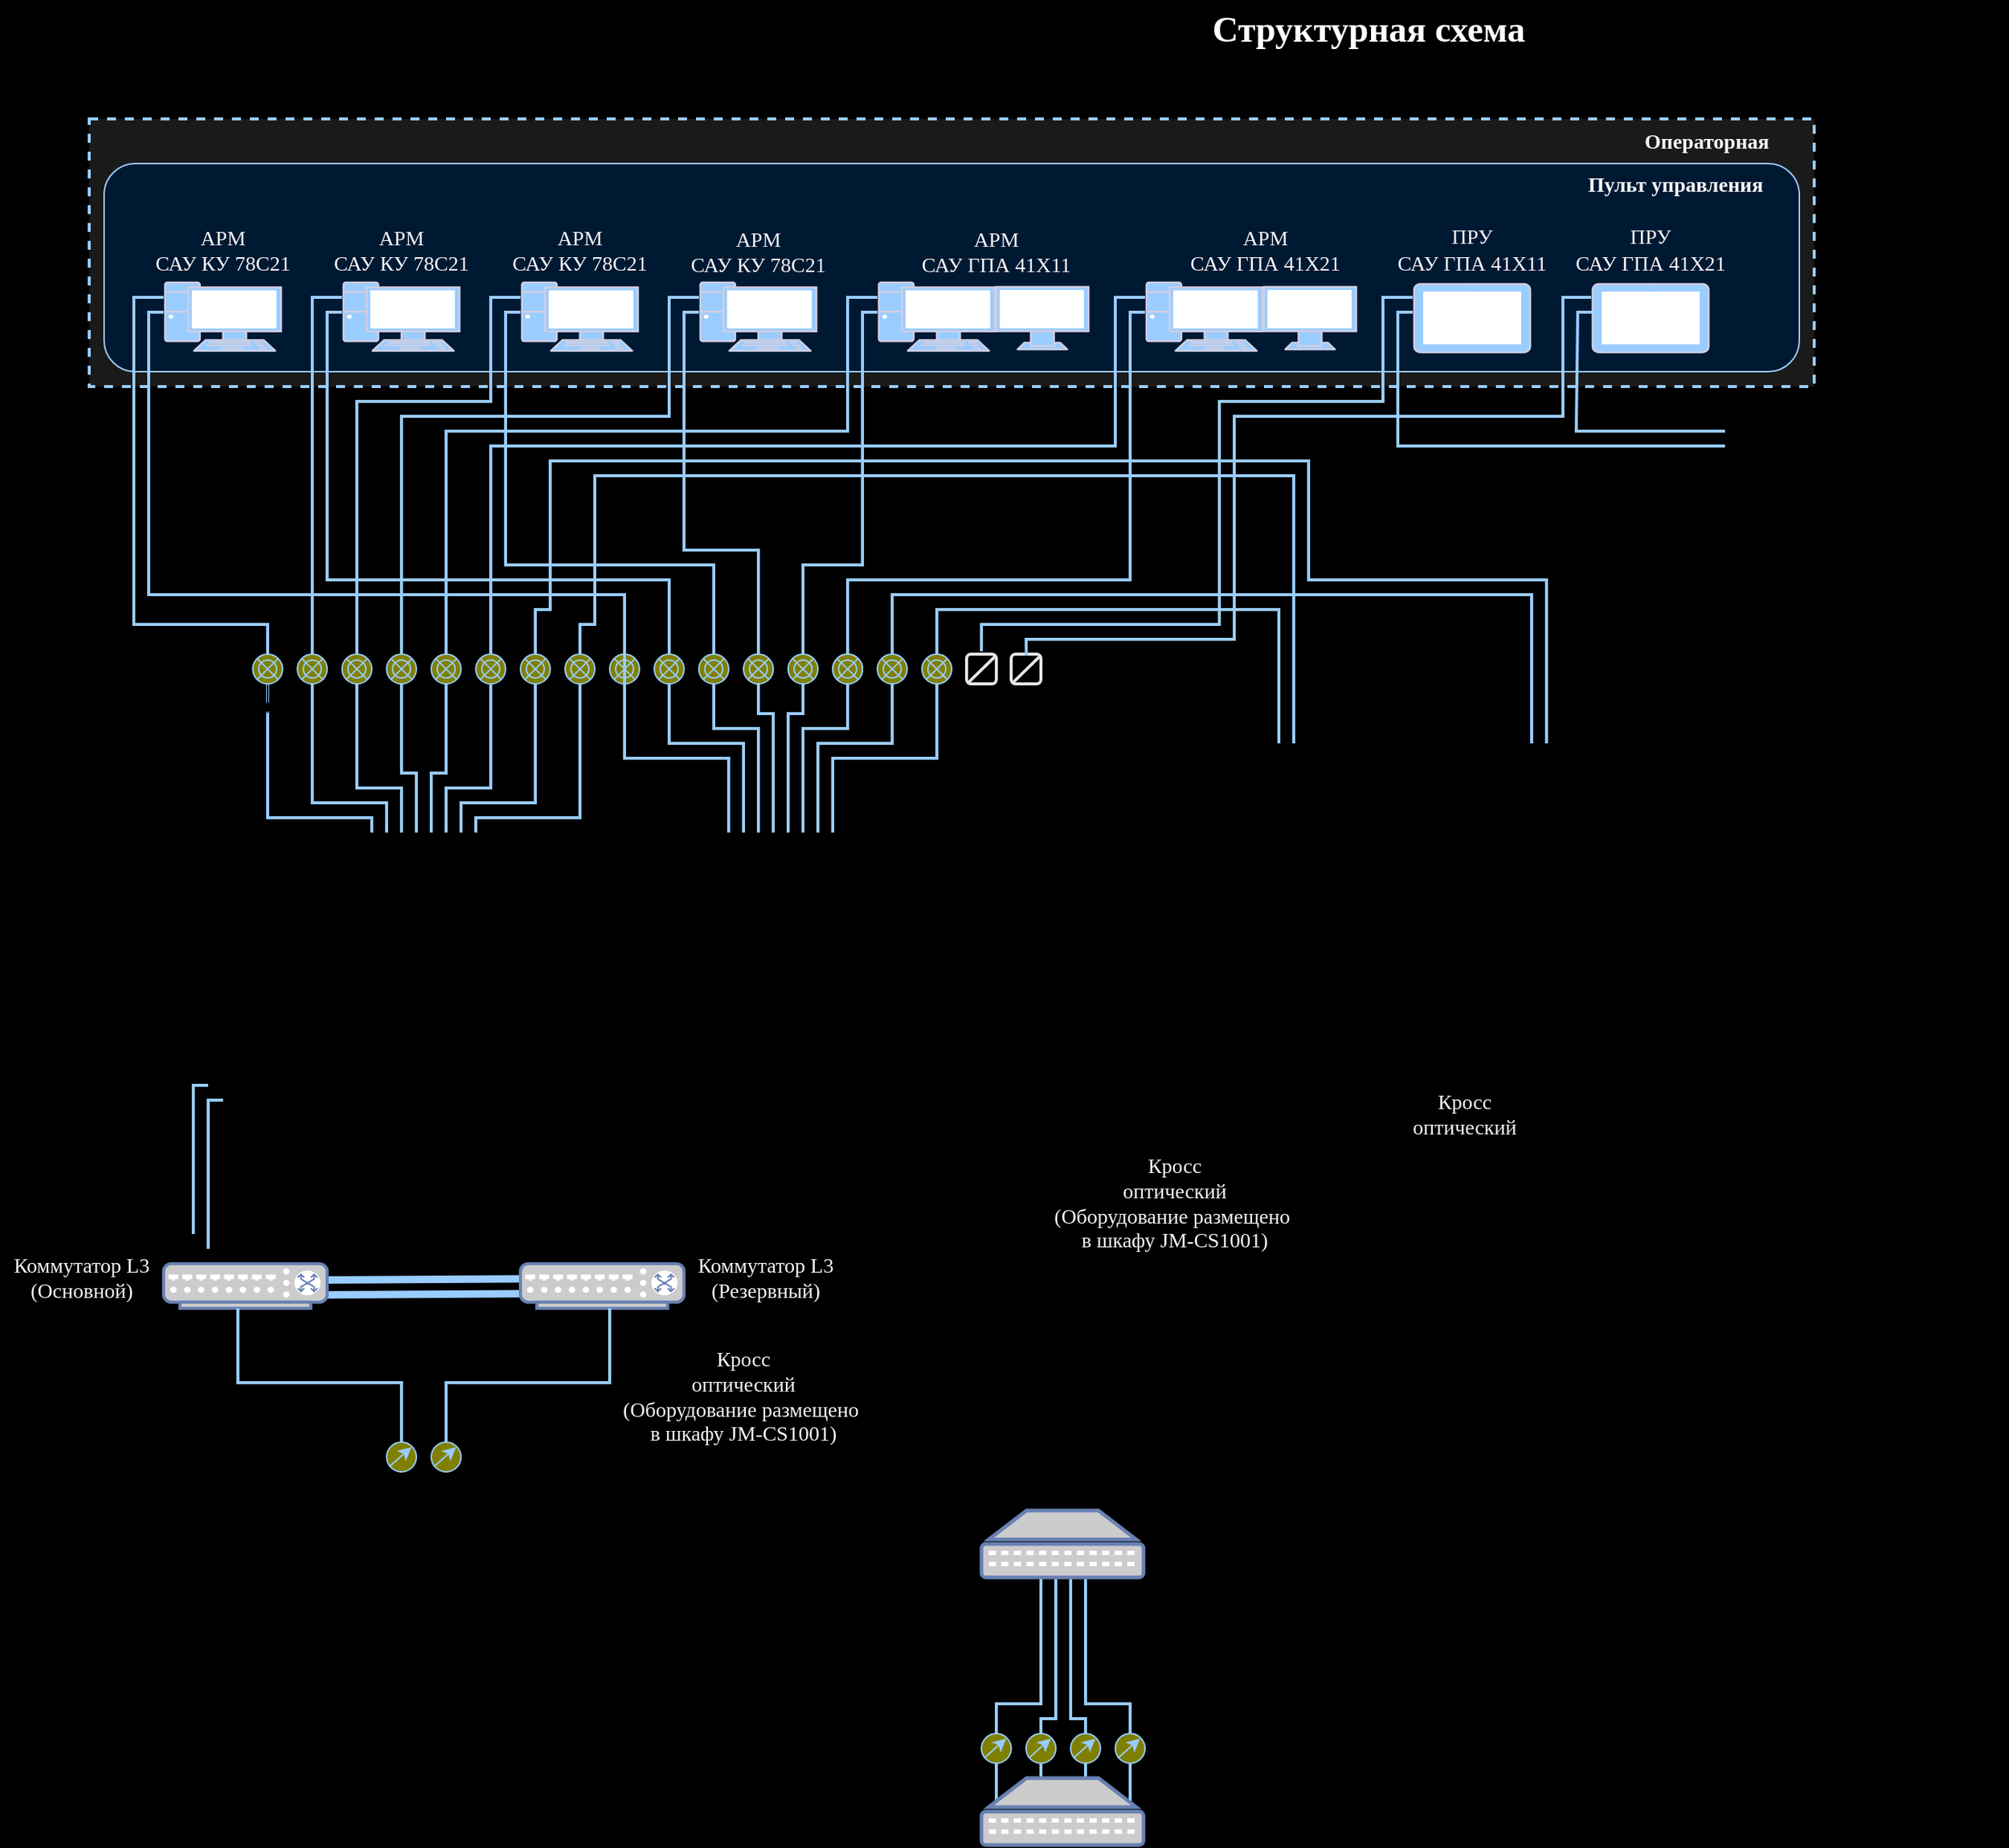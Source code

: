 <mxfile version="24.9.0">
  <diagram name="Page-1" id="e3a06f82-3646-2815-327d-82caf3d4e204">
    <mxGraphModel dx="510" dy="317" grid="1" gridSize="10" guides="1" tooltips="1" connect="1" arrows="1" fold="1" page="1" pageScale="1.5" pageWidth="1169" pageHeight="827" background="#000000" math="0" shadow="0">
      <root>
        <mxCell id="0" style=";html=1;" />
        <mxCell id="lgSXZt9PNsylj2CV4tFV-10" value="Фон" parent="0" />
        <mxCell id="I8SQHlroj80ONlkwTboR-44" value="Структурная схема" style="text;strokeColor=none;fillColor=none;html=1;fontSize=24;fontStyle=1;verticalAlign=middle;align=center;rounded=0;labelBackgroundColor=none;fontColor=#FFFFFF;fontFamily=Times New Roman;" parent="lgSXZt9PNsylj2CV4tFV-10" vertex="1">
          <mxGeometry x="499" width="861" height="40" as="geometry" />
        </mxCell>
        <mxCell id="Y5XMjfLHCa17UxXTTV3v-1" value="&lt;div&gt;&lt;span style=&quot;text-wrap: nowrap;&quot;&gt;Кросс&lt;/span&gt;&lt;/div&gt;&lt;div&gt;&lt;span style=&quot;text-wrap: nowrap; background-color: initial;&quot;&gt;оптический&lt;/span&gt;&lt;/div&gt;&lt;div&gt;&lt;span style=&quot;text-wrap: nowrap; background-color: initial;&quot;&gt;(Оборудование размещено&amp;nbsp;&lt;/span&gt;&lt;/div&gt;&lt;div&gt;&lt;span style=&quot;text-wrap: nowrap; background-color: initial;&quot;&gt;в шкафу JM-CS1001)&lt;/span&gt;&lt;/div&gt;" style="text;whiteSpace=wrap;html=1;align=center;labelBackgroundColor=none;fontColor=#f5f5f5;verticalAlign=middle;fontSize=14;fontFamily=Times New Roman;" vertex="1" parent="lgSXZt9PNsylj2CV4tFV-10">
          <mxGeometry x="420" y="900" width="180" height="80" as="geometry" />
        </mxCell>
        <mxCell id="I8SQHlroj80ONlkwTboR-63" value="Операторная" parent="0" />
        <mxCell id="I8SQHlroj80ONlkwTboR-64" value="&lt;font color=&quot;#f5f5f5&quot; face=&quot;Times New Roman&quot;&gt;Операторная&lt;span style=&quot;white-space: pre;&quot;&gt;&#x9;&lt;/span&gt;&lt;/font&gt;" style="rounded=0;whiteSpace=wrap;html=1;strokeColor=#99CCFF;fontColor=#99CCFF;fillColor=#1A1A1A;dashed=1;strokeWidth=2;verticalAlign=top;fontSize=14;fontStyle=1;align=right;" parent="I8SQHlroj80ONlkwTboR-63" vertex="1">
          <mxGeometry x="70" y="80" width="1160" height="180" as="geometry" />
        </mxCell>
        <mxCell id="I8SQHlroj80ONlkwTboR-43" value="Пульт" parent="0" />
        <mxCell id="I8SQHlroj80ONlkwTboR-45" value="&lt;font&gt;Пульт управления&lt;span style=&quot;white-space: pre;&quot;&gt;&#x9;&lt;/span&gt;&lt;/font&gt;" style="rounded=1;whiteSpace=wrap;html=1;fillColor=#001933;strokeColor=#99CCFF;align=right;verticalAlign=top;fontColor=#F5F5F5;labelBorderColor=none;strokeWidth=1;fontSize=14;fontFamily=Times New Roman;fontStyle=1" parent="I8SQHlroj80ONlkwTboR-43" vertex="1">
          <mxGeometry x="80" y="110" width="1140" height="140" as="geometry" />
        </mxCell>
        <mxCell id="I8SQHlroj80ONlkwTboR-65" value="Серверная" style="" parent="0" visible="0" />
        <mxCell id="I8SQHlroj80ONlkwTboR-66" value="&lt;font face=&quot;Times New Roman&quot; color=&quot;#f5f5f5&quot;&gt;Серверная&lt;span style=&quot;white-space: pre;&quot;&gt;&#x9;&lt;/span&gt;&lt;/font&gt;" style="rounded=0;whiteSpace=wrap;html=1;strokeColor=#99CCFF;fontColor=#99CCFF;fillColor=#1A1A1A;dashed=1;strokeWidth=2;verticalAlign=top;fontSize=14;fontStyle=1;align=right;" parent="I8SQHlroj80ONlkwTboR-65" vertex="1">
          <mxGeometry x="70" y="340" width="1160" height="420" as="geometry" />
        </mxCell>
        <mxCell id="I8SQHlroj80ONlkwTboR-68" value="УКС" style="" parent="0" visible="0" />
        <mxCell id="I8SQHlroj80ONlkwTboR-69" value="УКС&amp;nbsp;&lt;span style=&quot;background-color: initial;&quot;&gt;(Существующий&amp;nbsp;&lt;/span&gt;&lt;span style=&quot;background-color: initial;&quot;&gt;шкаф &lt;/span&gt;&lt;span style=&quot;background-color: initial;&quot;&gt;СОДУ&amp;nbsp;&lt;/span&gt;&lt;span style=&quot;background-color: initial;&quot;&gt;KIT 0412)&lt;/span&gt;&lt;span style=&quot;background-color: initial; white-space: pre;&quot;&gt;&#x9;&lt;/span&gt;" style="rounded=1;whiteSpace=wrap;html=1;fillColor=#001933;strokeColor=#99CCFF;align=right;verticalAlign=top;fontColor=#F5F5F5;labelBorderColor=none;strokeWidth=1;fontSize=14;fontFamily=Times New Roman;fontStyle=1" parent="I8SQHlroj80ONlkwTboR-68" vertex="1">
          <mxGeometry x="80" y="370" width="1140" height="310" as="geometry" />
        </mxCell>
        <mxCell id="I8SQHlroj80ONlkwTboR-195" value="Сервер" style="" parent="0" visible="0" />
        <mxCell id="I8SQHlroj80ONlkwTboR-437" value="&lt;div&gt;&lt;span style=&quot;text-wrap: nowrap;&quot;&gt;Сервер&lt;/span&gt;&lt;/div&gt;&lt;div&gt;&lt;span style=&quot;text-wrap: nowrap; background-color: initial;&quot;&gt;архивирования&amp;nbsp;&lt;/span&gt;&lt;span style=&quot;text-wrap: nowrap; background-color: initial;&quot;&gt;данных&lt;/span&gt;&lt;/div&gt;&lt;div&gt;&lt;span style=&quot;text-wrap: nowrap;&quot;&gt;(Резервный)&lt;/span&gt;&lt;/div&gt;" style="text;whiteSpace=wrap;html=1;align=center;labelBackgroundColor=none;fontColor=#f5f5f5;verticalAlign=middle;fontSize=14;fontFamily=Times New Roman;" parent="I8SQHlroj80ONlkwTboR-195" vertex="1">
          <mxGeometry x="970" y="609" width="151" height="60" as="geometry" />
        </mxCell>
        <mxCell id="I8SQHlroj80ONlkwTboR-262" value="&lt;div&gt;&lt;span style=&quot;text-wrap: nowrap;&quot;&gt;Сервер&lt;/span&gt;&lt;/div&gt;&lt;div&gt;&lt;span style=&quot;text-wrap: nowrap; background-color: initial;&quot;&gt;архивирования&amp;nbsp;&lt;/span&gt;&lt;span style=&quot;text-wrap: nowrap; background-color: initial;&quot;&gt;данных&lt;/span&gt;&lt;/div&gt;&lt;div&gt;&lt;span style=&quot;text-wrap: nowrap;&quot;&gt;(Основной)&lt;/span&gt;&lt;/div&gt;" style="text;whiteSpace=wrap;html=1;align=center;labelBackgroundColor=none;fontColor=#f5f5f5;verticalAlign=middle;fontSize=14;fontFamily=Times New Roman;" parent="I8SQHlroj80ONlkwTboR-195" vertex="1">
          <mxGeometry x="800" y="609" width="151" height="60" as="geometry" />
        </mxCell>
        <mxCell id="I8SQHlroj80ONlkwTboR-230" value="KVM консоль" style="text;whiteSpace=wrap;html=1;align=center;labelBackgroundColor=none;fontColor=#f5f5f5;verticalAlign=middle;fontSize=14;fontFamily=Times New Roman;" parent="I8SQHlroj80ONlkwTboR-195" vertex="1">
          <mxGeometry x="900.5" y="460" width="120" height="20" as="geometry" />
        </mxCell>
        <mxCell id="Y5XMjfLHCa17UxXTTV3v-68" value="" style="endArrow=none;html=1;rounded=0;strokeWidth=2;strokeColor=#99CCFF;" edge="1" parent="I8SQHlroj80ONlkwTboR-195">
          <mxGeometry width="50" height="50" relative="1" as="geometry">
            <mxPoint x="928" y="550" as="sourcePoint" />
            <mxPoint x="948" y="520" as="targetPoint" />
            <Array as="points">
              <mxPoint x="948" y="550" />
            </Array>
          </mxGeometry>
        </mxCell>
        <mxCell id="I8SQHlroj80ONlkwTboR-215" value="" style="fontColor=#0066CC;verticalAlign=top;verticalLabelPosition=bottom;labelPosition=center;align=center;html=1;outlineConnect=0;fillColor=#CCCCCC;strokeColor=#6881B3;gradientColor=none;gradientDirection=north;strokeWidth=2;shape=mxgraph.networks.server;" parent="I8SQHlroj80ONlkwTboR-195" vertex="1">
          <mxGeometry x="827" y="499" width="100" height="110" as="geometry" />
        </mxCell>
        <mxCell id="Y5XMjfLHCa17UxXTTV3v-69" value="" style="endArrow=none;html=1;rounded=0;strokeWidth=2;strokeColor=#99CCFF;" edge="1" parent="I8SQHlroj80ONlkwTboR-195">
          <mxGeometry width="50" height="50" relative="1" as="geometry">
            <mxPoint x="1000" y="550" as="sourcePoint" />
            <mxPoint x="980" y="520" as="targetPoint" />
            <Array as="points">
              <mxPoint x="980" y="550" />
            </Array>
          </mxGeometry>
        </mxCell>
        <mxCell id="I8SQHlroj80ONlkwTboR-436" value="" style="fontColor=#0066CC;verticalAlign=top;verticalLabelPosition=bottom;labelPosition=center;align=center;html=1;outlineConnect=0;fillColor=#CCCCCC;strokeColor=#6881B3;gradientColor=none;gradientDirection=north;strokeWidth=2;shape=mxgraph.networks.server;" parent="I8SQHlroj80ONlkwTboR-195" vertex="1">
          <mxGeometry x="997.5" y="499" width="100" height="110" as="geometry" />
        </mxCell>
        <mxCell id="I8SQHlroj80ONlkwTboR-228" value="" style="fontColor=#0066CC;verticalAlign=top;verticalLabelPosition=bottom;labelPosition=center;align=center;html=1;outlineConnect=0;fillColor=#CCCCCC;strokeColor=#6881B3;gradientColor=none;gradientDirection=north;strokeWidth=2;shape=mxgraph.networks.terminal;" parent="I8SQHlroj80ONlkwTboR-195" vertex="1">
          <mxGeometry x="930" y="480" width="62" height="42" as="geometry" />
        </mxCell>
        <mxCell id="I8SQHlroj80ONlkwTboR-71" value="Коммутатор" parent="0" />
        <mxCell id="I8SQHlroj80ONlkwTboR-191" value="&lt;span style=&quot;text-wrap: nowrap;&quot;&gt;Коммутатор L3&lt;/span&gt;&lt;div&gt;&lt;span style=&quot;text-wrap: nowrap;&quot;&gt;(Основной)&lt;/span&gt;&lt;/div&gt;" style="text;whiteSpace=wrap;html=1;align=center;labelBackgroundColor=none;fontColor=#f5f5f5;verticalAlign=middle;fontSize=14;fontFamily=Times New Roman;" parent="I8SQHlroj80ONlkwTboR-71" vertex="1">
          <mxGeometry x="10" y="840" width="110" height="40" as="geometry" />
        </mxCell>
        <mxCell id="I8SQHlroj80ONlkwTboR-192" value="&lt;span style=&quot;text-wrap: nowrap;&quot;&gt;Коммутатор L3&lt;/span&gt;&lt;div&gt;&lt;span style=&quot;text-wrap: nowrap;&quot;&gt;(Резервный)&lt;/span&gt;&lt;/div&gt;" style="text;whiteSpace=wrap;html=1;align=center;labelBackgroundColor=none;fontColor=#f5f5f5;verticalAlign=middle;fontSize=14;fontFamily=Times New Roman;" parent="I8SQHlroj80ONlkwTboR-71" vertex="1">
          <mxGeometry x="470" y="840" width="110" height="40" as="geometry" />
        </mxCell>
        <mxCell id="Y5XMjfLHCa17UxXTTV3v-357" value="" style="group" vertex="1" connectable="0" parent="I8SQHlroj80ONlkwTboR-71">
          <mxGeometry x="120" y="850" width="350" height="30" as="geometry" />
        </mxCell>
        <mxCell id="I8SQHlroj80ONlkwTboR-247" value="" style="endArrow=none;html=1;rounded=0;strokeColor=#99CCFF;fontColor=#1A1A1A;strokeWidth=5;" parent="Y5XMjfLHCa17UxXTTV3v-357" edge="1">
          <mxGeometry width="50" height="50" relative="1" as="geometry">
            <mxPoint x="100" y="11" as="sourcePoint" />
            <mxPoint x="276" y="10" as="targetPoint" />
          </mxGeometry>
        </mxCell>
        <mxCell id="I8SQHlroj80ONlkwTboR-248" value="" style="endArrow=none;html=1;rounded=0;strokeColor=#99CCFF;fontColor=#1A1A1A;strokeWidth=5;" parent="Y5XMjfLHCa17UxXTTV3v-357" edge="1">
          <mxGeometry width="50" height="50" relative="1" as="geometry">
            <mxPoint x="100" y="21" as="sourcePoint" />
            <mxPoint x="276" y="20" as="targetPoint" />
          </mxGeometry>
        </mxCell>
        <mxCell id="I8SQHlroj80ONlkwTboR-252" value="" style="fontColor=#0066CC;verticalAlign=top;verticalLabelPosition=bottom;labelPosition=center;align=center;html=1;outlineConnect=0;fillColor=#CCCCCC;strokeColor=#6881B3;gradientColor=none;gradientDirection=north;strokeWidth=2;shape=mxgraph.networks.switch;" parent="Y5XMjfLHCa17UxXTTV3v-357" vertex="1">
          <mxGeometry width="110" height="30" as="geometry" />
        </mxCell>
        <mxCell id="I8SQHlroj80ONlkwTboR-253" value="" style="fontColor=#0066CC;verticalAlign=top;verticalLabelPosition=bottom;labelPosition=center;align=center;html=1;outlineConnect=0;fillColor=#CCCCCC;strokeColor=#6881B3;gradientColor=none;gradientDirection=north;strokeWidth=2;shape=mxgraph.networks.switch;" parent="Y5XMjfLHCa17UxXTTV3v-357" vertex="1">
          <mxGeometry x="240" width="110" height="30" as="geometry" />
        </mxCell>
        <mxCell id="1" value="АРМ" style=";html=1;" parent="0" />
        <mxCell id="I8SQHlroj80ONlkwTboR-4" value="" style="verticalAlign=bottom;verticalLabelPosition=bottom;labelPosition=center;align=center;html=1;outlineConnect=0;gradientDirection=north;strokeWidth=2;shape=mxgraph.networks.pc;fillColor=#99CCFF;strokeColor=#D0CEE2;labelBackgroundColor=none;fontColor=#F5F5F5;fontSize=14;" parent="1" vertex="1">
          <mxGeometry x="241" y="190" width="78" height="46" as="geometry" />
        </mxCell>
        <mxCell id="I8SQHlroj80ONlkwTboR-5" value="" style="verticalAlign=bottom;verticalLabelPosition=bottom;labelPosition=center;align=center;html=1;outlineConnect=0;gradientDirection=north;strokeWidth=2;shape=mxgraph.networks.pc;fillColor=#99CCFF;strokeColor=#D0CEE2;labelBackgroundColor=none;fontColor=#F5F5F5;fontSize=14;" parent="1" vertex="1">
          <mxGeometry x="121" y="190" width="78" height="46" as="geometry" />
        </mxCell>
        <mxCell id="I8SQHlroj80ONlkwTboR-6" value="" style="verticalAlign=bottom;verticalLabelPosition=bottom;labelPosition=center;align=center;html=1;outlineConnect=0;gradientDirection=north;strokeWidth=2;shape=mxgraph.networks.pc;fillColor=#99CCFF;strokeColor=#D0CEE2;labelBackgroundColor=none;fontColor=#F5F5F5;" parent="1" vertex="1">
          <mxGeometry x="361" y="190" width="78" height="46" as="geometry" />
        </mxCell>
        <mxCell id="I8SQHlroj80ONlkwTboR-36" value="&lt;div&gt;&lt;span style=&quot;background-color: initial; font-family: monospace; font-size: 0px; text-align: start;&quot;&gt;%3CmxGraphModel%3E%3Croot%3E%3CmxCell%20id%3D%220%22%2F%3E%3CmxCell%20id%3D%221%22%20parent%3D%220%22%2F%3E%3CmxCell%20id%3D%222%22%20value%3D%22%26lt%3Bfont%20face%3D%26quot%3BTimes%20New%20Roman%26quot%3B%26gt%3B%D0%90%D0%A0%D0%9C%20%D0%BC%D0%B0%D1%88%D0%B8%D0%BD%D0%B8%D1%81%D1%82%D0%B0%20%D0%9A%D0%A3%26lt%3B%2Ffont%26gt%3B%26lt%3Bdiv%26gt%3B%26lt%3Bfont%20face%3D%26quot%3BTimes%20New%20Roman%26quot%3B%26gt%3B78%D0%A11%26lt%3B%2Ffont%26gt%3B%26lt%3Bspan%20style%3D%26quot%3Bfont-family%3A%20%26amp%3Bquot%3BTimes%20New%20Roman%26amp%3Bquot%3B%3B%20background-color%3A%20initial%3B%26quot%3B%26gt%3B1%26lt%3B%2Fspan%26gt%3B%26lt%3B%2Fdiv%26gt%3B%22%20style%3D%22verticalAlign%3Dtop%3BverticalLabelPosition%3Dbottom%3BlabelPosition%3Dcenter%3Balign%3Dcenter%3Bhtml%3D1%3BoutlineConnect%3D0%3BgradientDirection%3Dnorth%3BstrokeWidth%3D2%3Bshape%3Dmxgraph.networks.pc%3BfillColor%3D%23182E3E%3BstrokeColor%3D%23FFFFFF%3BlabelBackgroundColor%3Dnone%3BfontColor%3D%23FFFFFF%3B%22%20vertex%3D%221%22%20parent%3D%221%22%3E%3CmxGeometry%20x%3D%22200%22%20y%3D%2240%22%20width%3D%22100%22%20height%3D%2270%22%20as%3D%22geometry%22%2F%3E%3C%2FmxCell%3E%3C%2Froot%3E%3C%2FmxGraphModel%3E1&lt;/span&gt;&lt;/div&gt;" style="verticalAlign=bottom;verticalLabelPosition=bottom;labelPosition=center;align=center;html=1;outlineConnect=0;gradientDirection=north;strokeWidth=2;shape=mxgraph.networks.pc;fillColor=#99CCFF;strokeColor=#D0CEE2;labelBackgroundColor=none;fontColor=#F5F5F5;" parent="1" vertex="1">
          <mxGeometry x="481" y="190" width="78" height="46" as="geometry" />
        </mxCell>
        <mxCell id="I8SQHlroj80ONlkwTboR-53" value="&lt;font style=&quot;forced-color-adjust: none; font-style: normal; font-variant-ligatures: normal; font-variant-caps: normal; font-weight: 400; letter-spacing: normal; orphans: 2; text-indent: 0px; text-transform: none; widows: 2; word-spacing: 0px; -webkit-text-stroke-width: 0px; white-space: nowrap; text-decoration-thickness: initial; text-decoration-style: initial; text-decoration-color: initial;&quot;&gt;АРМ&lt;/font&gt;&lt;div style=&quot;forced-color-adjust: none; font-style: normal; font-variant-ligatures: normal; font-variant-caps: normal; font-weight: 400; letter-spacing: normal; orphans: 2; text-indent: 0px; text-transform: none; widows: 2; word-spacing: 0px; -webkit-text-stroke-width: 0px; white-space: nowrap; text-decoration-thickness: initial; text-decoration-style: initial; text-decoration-color: initial;&quot;&gt;&lt;font style=&quot;forced-color-adjust: none;&quot;&gt;САУ&amp;nbsp;&lt;/font&gt;&lt;font style=&quot;forced-color-adjust: none;&quot;&gt;КУ&amp;nbsp;&lt;/font&gt;&lt;span style=&quot;forced-color-adjust: none;&quot;&gt;78С21&lt;/span&gt;&lt;/div&gt;" style="text;whiteSpace=wrap;html=1;align=center;labelBackgroundColor=none;fontColor=#f5f5f5;verticalAlign=bottom;fontSize=14;fontFamily=Times New Roman;" parent="1" vertex="1">
          <mxGeometry x="110" y="159" width="100" height="30" as="geometry" />
        </mxCell>
        <mxCell id="I8SQHlroj80ONlkwTboR-57" value="&lt;font style=&quot;forced-color-adjust: none; font-style: normal; font-variant-ligatures: normal; font-variant-caps: normal; font-weight: 400; letter-spacing: normal; orphans: 2; text-indent: 0px; text-transform: none; widows: 2; word-spacing: 0px; -webkit-text-stroke-width: 0px; white-space: nowrap; text-decoration-thickness: initial; text-decoration-style: initial; text-decoration-color: initial;&quot;&gt;АРМ&lt;/font&gt;&lt;div style=&quot;forced-color-adjust: none; font-style: normal; font-variant-ligatures: normal; font-variant-caps: normal; font-weight: 400; letter-spacing: normal; orphans: 2; text-indent: 0px; text-transform: none; widows: 2; word-spacing: 0px; -webkit-text-stroke-width: 0px; white-space: nowrap; text-decoration-thickness: initial; text-decoration-style: initial; text-decoration-color: initial;&quot;&gt;&lt;font style=&quot;forced-color-adjust: none;&quot;&gt;САУ&amp;nbsp;&lt;/font&gt;&lt;font style=&quot;forced-color-adjust: none;&quot;&gt;КУ&amp;nbsp;&lt;/font&gt;&lt;span style=&quot;forced-color-adjust: none;&quot;&gt;78С21&lt;/span&gt;&lt;/div&gt;" style="text;whiteSpace=wrap;html=1;align=center;labelBackgroundColor=none;fontColor=#f5f5f5;verticalAlign=bottom;fontSize=14;fontFamily=Times New Roman;" parent="1" vertex="1">
          <mxGeometry x="230" y="159" width="100" height="30" as="geometry" />
        </mxCell>
        <mxCell id="I8SQHlroj80ONlkwTboR-59" value="&lt;font style=&quot;forced-color-adjust: none; font-style: normal; font-variant-ligatures: normal; font-variant-caps: normal; font-weight: 400; letter-spacing: normal; orphans: 2; text-indent: 0px; text-transform: none; widows: 2; word-spacing: 0px; -webkit-text-stroke-width: 0px; white-space: nowrap; text-decoration-thickness: initial; text-decoration-style: initial; text-decoration-color: initial;&quot;&gt;АРМ&lt;/font&gt;&lt;div style=&quot;forced-color-adjust: none; font-style: normal; font-variant-ligatures: normal; font-variant-caps: normal; font-weight: 400; letter-spacing: normal; orphans: 2; text-indent: 0px; text-transform: none; widows: 2; word-spacing: 0px; -webkit-text-stroke-width: 0px; white-space: nowrap; text-decoration-thickness: initial; text-decoration-style: initial; text-decoration-color: initial;&quot;&gt;&lt;font style=&quot;forced-color-adjust: none;&quot;&gt;САУ&amp;nbsp;&lt;/font&gt;&lt;font style=&quot;forced-color-adjust: none;&quot;&gt;КУ&amp;nbsp;&lt;/font&gt;&lt;span style=&quot;forced-color-adjust: none;&quot;&gt;78С21&lt;/span&gt;&lt;/div&gt;" style="text;whiteSpace=wrap;html=1;align=center;labelBackgroundColor=none;fontColor=#f5f5f5;verticalAlign=bottom;fontSize=14;fontFamily=Times New Roman;" parent="1" vertex="1">
          <mxGeometry x="350" y="159" width="100" height="30" as="geometry" />
        </mxCell>
        <mxCell id="I8SQHlroj80ONlkwTboR-60" value="&lt;font style=&quot;forced-color-adjust: none; font-style: normal; font-variant-ligatures: normal; font-variant-caps: normal; font-weight: 400; letter-spacing: normal; orphans: 2; text-indent: 0px; text-transform: none; widows: 2; word-spacing: 0px; -webkit-text-stroke-width: 0px; white-space: nowrap; text-decoration-thickness: initial; text-decoration-style: initial; text-decoration-color: initial;&quot;&gt;АРМ&lt;/font&gt;&lt;div style=&quot;forced-color-adjust: none; font-style: normal; font-variant-ligatures: normal; font-variant-caps: normal; font-weight: 400; letter-spacing: normal; orphans: 2; text-indent: 0px; text-transform: none; widows: 2; word-spacing: 0px; -webkit-text-stroke-width: 0px; white-space: nowrap; text-decoration-thickness: initial; text-decoration-style: initial; text-decoration-color: initial;&quot;&gt;&lt;font style=&quot;forced-color-adjust: none;&quot;&gt;САУ&amp;nbsp;&lt;/font&gt;&lt;font style=&quot;forced-color-adjust: none;&quot;&gt;КУ&amp;nbsp;&lt;/font&gt;&lt;span style=&quot;forced-color-adjust: none;&quot;&gt;78С21&lt;/span&gt;&lt;/div&gt;" style="text;whiteSpace=wrap;html=1;align=center;labelBackgroundColor=none;fontColor=#f5f5f5;verticalAlign=bottom;fontSize=14;fontFamily=Times New Roman;" parent="1" vertex="1">
          <mxGeometry x="470" y="160" width="100" height="30" as="geometry" />
        </mxCell>
        <mxCell id="I8SQHlroj80ONlkwTboR-16" value="АРМ&lt;div&gt;САУ&amp;nbsp;&lt;span style=&quot;background-color: initial;&quot;&gt;ГПА&amp;nbsp;&lt;/span&gt;&lt;span style=&quot;background-color: initial;&quot;&gt;41Х11&lt;/span&gt;&lt;/div&gt;" style="text;strokeColor=none;align=center;fillColor=none;html=1;verticalAlign=bottom;whiteSpace=wrap;rounded=0;fontColor=#F5F5F5;fontFamily=Times New Roman;labelBackgroundColor=none;fontSize=14;" parent="1" vertex="1">
          <mxGeometry x="590" y="160" width="180" height="30" as="geometry" />
        </mxCell>
        <mxCell id="I8SQHlroj80ONlkwTboR-8" value="" style="verticalAlign=top;verticalLabelPosition=bottom;labelPosition=center;align=center;html=1;outlineConnect=0;gradientDirection=north;strokeWidth=2;shape=mxgraph.networks.pc;fillColor=#99CCFF;strokeColor=#D0CEE2;labelBackgroundColor=none;fontColor=#1A1A1A;" parent="1" vertex="1">
          <mxGeometry x="601" y="190" width="78" height="46" as="geometry" />
        </mxCell>
        <mxCell id="I8SQHlroj80ONlkwTboR-9" value="" style="fontColor=#1A1A1A;verticalAlign=top;verticalLabelPosition=bottom;labelPosition=center;align=center;html=1;outlineConnect=0;fillColor=#99CCFF;strokeColor=#D0CEE2;gradientDirection=north;strokeWidth=2;shape=mxgraph.networks.monitor;labelBackgroundColor=none;" parent="1" vertex="1">
          <mxGeometry x="680" y="193" width="62" height="42" as="geometry" />
        </mxCell>
        <mxCell id="I8SQHlroj80ONlkwTboR-61" value="&lt;font style=&quot;text-wrap: nowrap;&quot; face=&quot;Times New Roman&quot;&gt;ПРУ&lt;/font&gt;&lt;div style=&quot;font-family: Helvetica; text-wrap: nowrap;&quot;&gt;&lt;font face=&quot;Times New Roman&quot;&gt;САУ ГПА 41Х11&lt;/font&gt;&lt;/div&gt;" style="text;whiteSpace=wrap;html=1;align=center;labelBackgroundColor=none;fontColor=#f5f5f5;verticalAlign=bottom;fontSize=14;fontFamily=Times New Roman;" parent="1" vertex="1">
          <mxGeometry x="950" y="159" width="100" height="30" as="geometry" />
        </mxCell>
        <mxCell id="I8SQHlroj80ONlkwTboR-62" value="&lt;font style=&quot;text-wrap: nowrap;&quot; face=&quot;Times New Roman&quot;&gt;ПРУ&lt;/font&gt;&lt;div style=&quot;font-family: Helvetica; text-wrap: nowrap;&quot;&gt;&lt;font face=&quot;Times New Roman&quot;&gt;САУ ГПА 41Х2&lt;/font&gt;&lt;span style=&quot;font-family: &amp;quot;Times New Roman&amp;quot;; background-color: initial;&quot;&gt;1&lt;/span&gt;&lt;/div&gt;" style="text;whiteSpace=wrap;html=1;align=center;labelBackgroundColor=none;fontColor=#f5f5f5;verticalAlign=bottom;fontSize=14;fontFamily=Times New Roman;" parent="1" vertex="1">
          <mxGeometry x="1070" y="159" width="100" height="30" as="geometry" />
        </mxCell>
        <mxCell id="I8SQHlroj80ONlkwTboR-23" value="" style="fontColor=#F5F5F5;verticalAlign=middle;verticalLabelPosition=bottom;labelPosition=center;align=center;html=1;outlineConnect=0;fillColor=#99CCFF;strokeColor=#D0CEE2;gradientDirection=north;strokeWidth=2;shape=mxgraph.networks.tablet;labelBackgroundColor=none;fontSize=14;" parent="1" vertex="1">
          <mxGeometry x="961" y="191" width="78" height="46" as="geometry" />
        </mxCell>
        <mxCell id="I8SQHlroj80ONlkwTboR-42" value="" style="fontColor=#F5F5F5;verticalAlign=middle;verticalLabelPosition=bottom;labelPosition=center;align=center;html=1;outlineConnect=0;fillColor=#99CCFF;strokeColor=#D0CEE2;gradientDirection=north;strokeWidth=2;shape=mxgraph.networks.tablet;labelBackgroundColor=none;fontSize=14;" parent="1" vertex="1">
          <mxGeometry x="1081" y="191" width="78" height="46" as="geometry" />
        </mxCell>
        <mxCell id="I8SQHlroj80ONlkwTboR-37" value="АРМ&lt;div&gt;САУ&amp;nbsp;&lt;span style=&quot;background-color: initial;&quot;&gt;ГПА&amp;nbsp;&lt;/span&gt;&lt;span style=&quot;background-color: initial;&quot;&gt;41Х21&lt;/span&gt;&lt;/div&gt;" style="text;strokeColor=none;align=center;fillColor=none;html=1;verticalAlign=bottom;whiteSpace=wrap;rounded=0;fontColor=#F5F5F5;fontFamily=Times New Roman;labelBackgroundColor=none;fontSize=14;" parent="1" vertex="1">
          <mxGeometry x="771" y="159" width="180" height="30" as="geometry" />
        </mxCell>
        <mxCell id="I8SQHlroj80ONlkwTboR-38" value="" style="verticalAlign=top;verticalLabelPosition=bottom;labelPosition=center;align=center;html=1;outlineConnect=0;gradientDirection=north;strokeWidth=2;shape=mxgraph.networks.pc;fillColor=#99CCFF;strokeColor=#D0CEE2;labelBackgroundColor=none;fontColor=#1A1A1A;" parent="1" vertex="1">
          <mxGeometry x="781" y="190" width="78" height="46" as="geometry" />
        </mxCell>
        <mxCell id="I8SQHlroj80ONlkwTboR-39" value="" style="fontColor=#1A1A1A;verticalAlign=top;verticalLabelPosition=bottom;labelPosition=center;align=center;html=1;outlineConnect=0;fillColor=#99CCFF;strokeColor=#D0CEE2;gradientDirection=north;strokeWidth=2;shape=mxgraph.networks.monitor;labelBackgroundColor=none;" parent="1" vertex="1">
          <mxGeometry x="860" y="193" width="62" height="42" as="geometry" />
        </mxCell>
        <mxCell id="I8SQHlroj80ONlkwTboR-464" value="Аппаратная" parent="0" visible="0" />
        <mxCell id="I8SQHlroj80ONlkwTboR-465" value="&lt;font face=&quot;Times New Roman&quot; color=&quot;#f5f5f5&quot;&gt;Аппаратная поз. 14&lt;span style=&quot;white-space: pre;&quot;&gt;&#x9;&lt;/span&gt;&lt;/font&gt;" style="rounded=0;whiteSpace=wrap;html=1;strokeColor=#99CCFF;fontColor=#99CCFF;fillColor=#1A1A1A;dashed=1;strokeWidth=2;verticalAlign=top;fontSize=14;fontStyle=1;align=right;" parent="I8SQHlroj80ONlkwTboR-464" vertex="1">
          <mxGeometry x="1030" y="870" width="840" height="300" as="geometry" />
        </mxCell>
        <mxCell id="I8SQHlroj80ONlkwTboR-133" value="КУ" parent="0" visible="0" />
        <mxCell id="I8SQHlroj80ONlkwTboR-168" value="" style="endArrow=none;html=1;rounded=0;strokeColor=#99CCFF;fontColor=#1A1A1A;strokeWidth=2;" parent="I8SQHlroj80ONlkwTboR-133" edge="1">
          <mxGeometry width="50" height="50" relative="1" as="geometry">
            <mxPoint x="950" y="280" as="sourcePoint" />
            <mxPoint x="960" y="220" as="targetPoint" />
            <Array as="points">
              <mxPoint x="950" y="220" />
            </Array>
          </mxGeometry>
        </mxCell>
        <mxCell id="I8SQHlroj80ONlkwTboR-169" value="" style="endArrow=none;html=1;rounded=0;strokeColor=#99CCFF;fontColor=#1A1A1A;strokeWidth=2;" parent="I8SQHlroj80ONlkwTboR-133" edge="1">
          <mxGeometry width="50" height="50" relative="1" as="geometry">
            <mxPoint x="940" y="290" as="sourcePoint" />
            <mxPoint x="960" y="210" as="targetPoint" />
            <Array as="points">
              <mxPoint x="940" y="210" />
            </Array>
          </mxGeometry>
        </mxCell>
        <mxCell id="I8SQHlroj80ONlkwTboR-170" value="" style="endArrow=none;html=1;rounded=0;strokeColor=#99CCFF;fontColor=#1A1A1A;strokeWidth=2;" parent="I8SQHlroj80ONlkwTboR-133" edge="1">
          <mxGeometry width="50" height="50" relative="1" as="geometry">
            <mxPoint x="1070" y="280" as="sourcePoint" />
            <mxPoint x="1080" y="220" as="targetPoint" />
            <Array as="points">
              <mxPoint x="1070" y="220" />
            </Array>
          </mxGeometry>
        </mxCell>
        <mxCell id="I8SQHlroj80ONlkwTboR-171" value="" style="endArrow=none;html=1;rounded=0;strokeColor=#99CCFF;fontColor=#1A1A1A;strokeWidth=2;" parent="I8SQHlroj80ONlkwTboR-133" edge="1">
          <mxGeometry width="50" height="50" relative="1" as="geometry">
            <mxPoint x="1060" y="290" as="sourcePoint" />
            <mxPoint x="1080" y="210" as="targetPoint" />
            <Array as="points">
              <mxPoint x="1060" y="210" />
            </Array>
          </mxGeometry>
        </mxCell>
        <mxCell id="Y5XMjfLHCa17UxXTTV3v-36" value="" style="endArrow=classic;startArrow=classic;html=1;rounded=0;" edge="1" parent="I8SQHlroj80ONlkwTboR-133">
          <mxGeometry width="50" height="50" relative="1" as="geometry">
            <mxPoint x="540" y="1100" as="sourcePoint" />
            <mxPoint x="590" y="1050" as="targetPoint" />
          </mxGeometry>
        </mxCell>
        <mxCell id="Y5XMjfLHCa17UxXTTV3v-47" value="" style="endArrow=classicThin;startArrow=classicThin;html=1;rounded=1;strokeWidth=2;verticalAlign=middle;labelBorderColor=none;elbow=vertical;strokeColor=#99CCFF;startFill=1;endFill=1;" edge="1" parent="I8SQHlroj80ONlkwTboR-133">
          <mxGeometry width="50" height="50" relative="1" as="geometry">
            <mxPoint x="190" y="1190" as="sourcePoint" />
            <mxPoint x="190" y="1130" as="targetPoint" />
          </mxGeometry>
        </mxCell>
        <mxCell id="Y5XMjfLHCa17UxXTTV3v-48" value="" style="endArrow=classicThin;startArrow=classicThin;html=1;rounded=1;strokeWidth=2;verticalAlign=middle;labelBorderColor=none;elbow=vertical;strokeColor=#99CCFF;startFill=1;endFill=1;" edge="1" parent="I8SQHlroj80ONlkwTboR-133">
          <mxGeometry width="50" height="50" relative="1" as="geometry">
            <mxPoint x="390" y="1190" as="sourcePoint" />
            <mxPoint x="390" y="1130" as="targetPoint" />
          </mxGeometry>
        </mxCell>
        <mxCell id="Y5XMjfLHCa17UxXTTV3v-49" value="" style="endArrow=classicThin;startArrow=classicThin;html=1;rounded=1;strokeWidth=2;verticalAlign=middle;labelBorderColor=none;elbow=vertical;strokeColor=#99CCFF;startFill=1;endFill=1;" edge="1" parent="I8SQHlroj80ONlkwTboR-133">
          <mxGeometry width="50" height="50" relative="1" as="geometry">
            <mxPoint x="590" y="1190" as="sourcePoint" />
            <mxPoint x="590" y="1130" as="targetPoint" />
          </mxGeometry>
        </mxCell>
        <mxCell id="Y5XMjfLHCa17UxXTTV3v-50" value="" style="endArrow=classicThin;startArrow=classicThin;html=1;rounded=1;strokeWidth=2;verticalAlign=middle;labelBorderColor=none;elbow=vertical;strokeColor=#99CCFF;startFill=1;endFill=1;" edge="1" parent="I8SQHlroj80ONlkwTboR-133">
          <mxGeometry width="50" height="50" relative="1" as="geometry">
            <mxPoint x="790" y="1190" as="sourcePoint" />
            <mxPoint x="790" y="1130" as="targetPoint" />
          </mxGeometry>
        </mxCell>
        <mxCell id="Y5XMjfLHCa17UxXTTV3v-51" value="&lt;font face=&quot;Times New Roman&quot; color=&quot;#f5f5f5&quot;&gt;КУ 78С21&lt;/font&gt;&lt;div&gt;&lt;font face=&quot;Times New Roman&quot; color=&quot;#f5f5f5&quot;&gt;КИПиА и ИМ&lt;/font&gt;&lt;/div&gt;" style="rounded=0;whiteSpace=wrap;html=1;strokeColor=#99CCFF;fontColor=#99CCFF;fillColor=#1A1A1A;strokeWidth=2;verticalAlign=top;fontSize=14;fontStyle=1;align=center;" vertex="1" parent="I8SQHlroj80ONlkwTboR-133">
          <mxGeometry x="110" y="1190" width="160" height="50" as="geometry" />
        </mxCell>
        <mxCell id="Y5XMjfLHCa17UxXTTV3v-52" value="&lt;font face=&quot;Times New Roman&quot; color=&quot;#f5f5f5&quot;&gt;КУ 78С11&lt;/font&gt;&lt;div&gt;&lt;font face=&quot;Times New Roman&quot; color=&quot;#f5f5f5&quot;&gt;КИПиА и ИМ&lt;/font&gt;&lt;/div&gt;" style="rounded=0;whiteSpace=wrap;html=1;strokeColor=#99CCFF;fontColor=#99CCFF;fillColor=#1A1A1A;strokeWidth=2;verticalAlign=top;fontSize=14;fontStyle=1;align=center;" vertex="1" parent="I8SQHlroj80ONlkwTboR-133">
          <mxGeometry x="310" y="1191" width="160" height="50" as="geometry" />
        </mxCell>
        <mxCell id="Y5XMjfLHCa17UxXTTV3v-53" value="&lt;font face=&quot;Times New Roman&quot; color=&quot;#f5f5f5&quot;&gt;КУ 78С02&lt;/font&gt;&lt;div&gt;&lt;font face=&quot;Times New Roman&quot; color=&quot;#f5f5f5&quot;&gt;КИПиА и ИМ&lt;/font&gt;&lt;/div&gt;" style="rounded=0;whiteSpace=wrap;html=1;strokeColor=#99CCFF;fontColor=#99CCFF;fillColor=#1A1A1A;strokeWidth=2;verticalAlign=top;fontSize=14;fontStyle=1;align=center;" vertex="1" parent="I8SQHlroj80ONlkwTboR-133">
          <mxGeometry x="510" y="1191" width="160" height="50" as="geometry" />
        </mxCell>
        <mxCell id="Y5XMjfLHCa17UxXTTV3v-54" value="&lt;font face=&quot;Times New Roman&quot; color=&quot;#f5f5f5&quot;&gt;КУ 22&lt;/font&gt;&lt;span style=&quot;color: rgb(245, 245, 245); font-family: &amp;quot;Times New Roman&amp;quot;; background-color: initial;&quot;&gt;С01&lt;/span&gt;&lt;div&gt;&lt;div&gt;&lt;font face=&quot;Times New Roman&quot; color=&quot;#f5f5f5&quot;&gt;КИПиА и ИМ&lt;/font&gt;&lt;/div&gt;&lt;/div&gt;" style="rounded=0;whiteSpace=wrap;html=1;strokeColor=#99CCFF;fontColor=#99CCFF;fillColor=#1A1A1A;strokeWidth=2;verticalAlign=top;fontSize=14;fontStyle=1;align=center;" vertex="1" parent="I8SQHlroj80ONlkwTboR-133">
          <mxGeometry x="710" y="1190" width="160" height="50" as="geometry" />
        </mxCell>
        <mxCell id="5jRXT34AxIQsYzD6OKKV-2" value="Шкафы" style="" parent="0" visible="0" />
        <mxCell id="Y5XMjfLHCa17UxXTTV3v-38" value="" style="endArrow=none;html=1;rounded=0;strokeColor=#99CCFF;fontColor=#1A1A1A;strokeWidth=2;" edge="1" parent="5jRXT34AxIQsYzD6OKKV-2">
          <mxGeometry width="50" height="50" relative="1" as="geometry">
            <mxPoint x="180" y="1070" as="sourcePoint" />
            <mxPoint x="320" y="970" as="targetPoint" />
            <Array as="points">
              <mxPoint x="180" y="1020" />
              <mxPoint x="320" y="1020" />
              <mxPoint x="320" y="970" />
            </Array>
          </mxGeometry>
        </mxCell>
        <mxCell id="Y5XMjfLHCa17UxXTTV3v-39" value="" style="endArrow=none;html=1;rounded=0;strokeColor=#99CCFF;fontColor=#1A1A1A;strokeWidth=2;" edge="1" parent="5jRXT34AxIQsYzD6OKKV-2">
          <mxGeometry width="50" height="50" relative="1" as="geometry">
            <mxPoint x="200" y="1070" as="sourcePoint" />
            <mxPoint x="330" y="970" as="targetPoint" />
            <Array as="points">
              <mxPoint x="200" y="1030" />
              <mxPoint x="330" y="1030" />
              <mxPoint x="330" y="970" />
            </Array>
          </mxGeometry>
        </mxCell>
        <mxCell id="Y5XMjfLHCa17UxXTTV3v-40" value="" style="endArrow=none;html=1;rounded=0;strokeColor=#99CCFF;fontColor=#1A1A1A;strokeWidth=2;" edge="1" parent="5jRXT34AxIQsYzD6OKKV-2">
          <mxGeometry width="50" height="50" relative="1" as="geometry">
            <mxPoint x="400" y="1070" as="sourcePoint" />
            <mxPoint x="350" y="970" as="targetPoint" />
            <Array as="points">
              <mxPoint x="400" y="1020" />
              <mxPoint x="350" y="1020" />
              <mxPoint x="350" y="970" />
            </Array>
          </mxGeometry>
        </mxCell>
        <mxCell id="Y5XMjfLHCa17UxXTTV3v-41" value="" style="endArrow=none;html=1;rounded=0;strokeColor=#99CCFF;fontColor=#1A1A1A;strokeWidth=2;" edge="1" parent="5jRXT34AxIQsYzD6OKKV-2">
          <mxGeometry width="50" height="50" relative="1" as="geometry">
            <mxPoint x="580" y="1070" as="sourcePoint" />
            <mxPoint x="360" y="970" as="targetPoint" />
            <Array as="points">
              <mxPoint x="580" y="1010" />
              <mxPoint x="360" y="1010" />
            </Array>
          </mxGeometry>
        </mxCell>
        <mxCell id="Y5XMjfLHCa17UxXTTV3v-42" value="" style="endArrow=none;html=1;rounded=0;strokeColor=#99CCFF;fontColor=#1A1A1A;strokeWidth=2;" edge="1" parent="5jRXT34AxIQsYzD6OKKV-2">
          <mxGeometry width="50" height="50" relative="1" as="geometry">
            <mxPoint x="600" y="1070" as="sourcePoint" />
            <mxPoint x="370" y="970" as="targetPoint" />
            <Array as="points">
              <mxPoint x="600" y="1000" />
              <mxPoint x="370" y="1000" />
            </Array>
          </mxGeometry>
        </mxCell>
        <mxCell id="Y5XMjfLHCa17UxXTTV3v-43" value="" style="endArrow=none;html=1;rounded=0;strokeColor=#99CCFF;fontColor=#1A1A1A;strokeWidth=2;" edge="1" parent="5jRXT34AxIQsYzD6OKKV-2">
          <mxGeometry width="50" height="50" relative="1" as="geometry">
            <mxPoint x="780" y="1070" as="sourcePoint" />
            <mxPoint x="380" y="970" as="targetPoint" />
            <Array as="points">
              <mxPoint x="780" y="990" />
              <mxPoint x="740" y="990" />
              <mxPoint x="380" y="990" />
            </Array>
          </mxGeometry>
        </mxCell>
        <mxCell id="Y5XMjfLHCa17UxXTTV3v-44" value="" style="endArrow=none;html=1;rounded=0;strokeColor=#99CCFF;fontColor=#1A1A1A;strokeWidth=2;" edge="1" parent="5jRXT34AxIQsYzD6OKKV-2">
          <mxGeometry width="50" height="50" relative="1" as="geometry">
            <mxPoint x="800" y="1070" as="sourcePoint" />
            <mxPoint x="390" y="970" as="targetPoint" />
            <Array as="points">
              <mxPoint x="800" y="1010" />
              <mxPoint x="800" y="980" />
              <mxPoint x="390" y="980" />
            </Array>
          </mxGeometry>
        </mxCell>
        <mxCell id="Y5XMjfLHCa17UxXTTV3v-45" value="" style="endArrow=none;html=1;rounded=0;strokeColor=#99CCFF;fontColor=#1A1A1A;strokeWidth=2;" edge="1" parent="5jRXT34AxIQsYzD6OKKV-2">
          <mxGeometry width="50" height="50" relative="1" as="geometry">
            <mxPoint x="380" y="1070" as="sourcePoint" />
            <mxPoint x="340" y="970" as="targetPoint" />
            <Array as="points">
              <mxPoint x="380" y="1030" />
              <mxPoint x="340" y="1030" />
              <mxPoint x="340" y="990" />
            </Array>
          </mxGeometry>
        </mxCell>
        <mxCell id="Y5XMjfLHCa17UxXTTV3v-55" value="" style="group" vertex="1" connectable="0" parent="5jRXT34AxIQsYzD6OKKV-2">
          <mxGeometry x="100" y="930" width="20" height="20" as="geometry" />
        </mxCell>
        <mxCell id="Y5XMjfLHCa17UxXTTV3v-56" value="" style="strokeWidth=1;html=1;shape=mxgraph.flowchart.start_2;whiteSpace=wrap;strokeColor=#99CCFF;fontColor=#1A1A1A;fillColor=#808000;fillStyle=solid;" vertex="1" parent="Y5XMjfLHCa17UxXTTV3v-55">
          <mxGeometry width="20" height="20" as="geometry" />
        </mxCell>
        <mxCell id="Y5XMjfLHCa17UxXTTV3v-57" value="" style="endArrow=classic;html=1;rounded=0;strokeColor=#99CCFF;fontColor=#1A1A1A;exitX=0.093;exitY=0.826;exitDx=0;exitDy=0;exitPerimeter=0;entryX=0.835;entryY=0.166;entryDx=0;entryDy=0;entryPerimeter=0;" edge="1" parent="Y5XMjfLHCa17UxXTTV3v-55" source="Y5XMjfLHCa17UxXTTV3v-56" target="Y5XMjfLHCa17UxXTTV3v-56">
          <mxGeometry width="50" height="50" relative="1" as="geometry">
            <mxPoint x="14.5" y="-2.35" as="sourcePoint" />
            <mxPoint x="31.08" y="-17.65" as="targetPoint" />
          </mxGeometry>
        </mxCell>
        <mxCell id="Y5XMjfLHCa17UxXTTV3v-58" value="" style="group" vertex="1" connectable="0" parent="5jRXT34AxIQsYzD6OKKV-2">
          <mxGeometry x="190" y="1000" width="20" height="20" as="geometry" />
        </mxCell>
        <mxCell id="Y5XMjfLHCa17UxXTTV3v-59" value="" style="strokeWidth=1;html=1;shape=mxgraph.flowchart.start_2;whiteSpace=wrap;strokeColor=#99CCFF;fontColor=#1A1A1A;fillColor=#808000;fillStyle=solid;" vertex="1" parent="Y5XMjfLHCa17UxXTTV3v-58">
          <mxGeometry x="-60" y="-70" width="20" height="20" as="geometry" />
        </mxCell>
        <mxCell id="Y5XMjfLHCa17UxXTTV3v-60" value="" style="endArrow=classic;html=1;rounded=0;strokeColor=#99CCFF;fontColor=#1A1A1A;exitX=0.093;exitY=0.826;exitDx=0;exitDy=0;exitPerimeter=0;entryX=0.835;entryY=0.166;entryDx=0;entryDy=0;entryPerimeter=0;" edge="1" parent="Y5XMjfLHCa17UxXTTV3v-58" source="Y5XMjfLHCa17UxXTTV3v-59" target="Y5XMjfLHCa17UxXTTV3v-59">
          <mxGeometry width="50" height="50" relative="1" as="geometry">
            <mxPoint x="14.5" y="-2.35" as="sourcePoint" />
            <mxPoint x="31.08" y="-17.65" as="targetPoint" />
          </mxGeometry>
        </mxCell>
        <mxCell id="Y5XMjfLHCa17UxXTTV3v-61" value="" style="group" vertex="1" connectable="0" parent="5jRXT34AxIQsYzD6OKKV-2">
          <mxGeometry x="100" y="1150.5" width="160" height="79" as="geometry" />
        </mxCell>
        <mxCell id="5jRXT34AxIQsYzD6OKKV-3" value="JP-UC 56&lt;span style=&quot;white-space: pre;&quot;&gt;&#x9;&lt;/span&gt;" style="rounded=1;whiteSpace=wrap;html=1;fillColor=#001933;strokeColor=#99CCFF;align=right;verticalAlign=top;fontColor=#F5F5F5;labelBorderColor=none;strokeWidth=1;fontSize=14;fontFamily=Times New Roman;fontStyle=1" parent="Y5XMjfLHCa17UxXTTV3v-61" vertex="1">
          <mxGeometry width="160" height="79" as="geometry" />
        </mxCell>
        <mxCell id="Y5XMjfLHCa17UxXTTV3v-15" value="&lt;span style=&quot;text-wrap: nowrap;&quot;&gt;САУ КУ 78С21&lt;/span&gt;" style="text;whiteSpace=wrap;html=1;align=center;labelBackgroundColor=none;fontColor=#f5f5f5;verticalAlign=middle;fontSize=14;fontFamily=Times New Roman;" vertex="1" parent="Y5XMjfLHCa17UxXTTV3v-61">
          <mxGeometry y="19" width="160" height="60" as="geometry" />
        </mxCell>
        <mxCell id="Y5XMjfLHCa17UxXTTV3v-62" value="" style="group" vertex="1" connectable="0" parent="5jRXT34AxIQsYzD6OKKV-2">
          <mxGeometry x="300" y="1150" width="160" height="79" as="geometry" />
        </mxCell>
        <mxCell id="Y5XMjfLHCa17UxXTTV3v-9" value="JP-UC 55&lt;span style=&quot;white-space: pre;&quot;&gt;&#x9;&lt;/span&gt;" style="rounded=1;whiteSpace=wrap;html=1;fillColor=#001933;strokeColor=#99CCFF;align=right;verticalAlign=top;fontColor=#F5F5F5;labelBorderColor=none;strokeWidth=1;fontSize=14;fontFamily=Times New Roman;fontStyle=1" vertex="1" parent="Y5XMjfLHCa17UxXTTV3v-62">
          <mxGeometry width="160" height="79" as="geometry" />
        </mxCell>
        <mxCell id="Y5XMjfLHCa17UxXTTV3v-10" value="&lt;span style=&quot;text-wrap: nowrap;&quot;&gt;САУ КУ 78С1&lt;/span&gt;&lt;span style=&quot;text-wrap: nowrap; background-color: initial;&quot;&gt;1&lt;/span&gt;" style="text;whiteSpace=wrap;html=1;align=center;labelBackgroundColor=none;fontColor=#f5f5f5;verticalAlign=middle;fontSize=14;fontFamily=Times New Roman;" vertex="1" parent="Y5XMjfLHCa17UxXTTV3v-62">
          <mxGeometry y="19" width="160" height="60" as="geometry" />
        </mxCell>
        <mxCell id="Y5XMjfLHCa17UxXTTV3v-63" value="" style="group" vertex="1" connectable="0" parent="5jRXT34AxIQsYzD6OKKV-2">
          <mxGeometry x="500" y="1150.5" width="160" height="79" as="geometry" />
        </mxCell>
        <mxCell id="Y5XMjfLHCa17UxXTTV3v-64" value="" style="group" vertex="1" connectable="0" parent="Y5XMjfLHCa17UxXTTV3v-63">
          <mxGeometry width="160" height="79" as="geometry" />
        </mxCell>
        <mxCell id="Y5XMjfLHCa17UxXTTV3v-11" value="JP-UC 54&lt;span style=&quot;white-space: pre;&quot;&gt;&#x9;&lt;/span&gt;" style="rounded=1;whiteSpace=wrap;html=1;fillColor=#001933;strokeColor=#99CCFF;align=right;verticalAlign=top;fontColor=#F5F5F5;labelBorderColor=none;strokeWidth=1;fontSize=14;fontFamily=Times New Roman;fontStyle=1" vertex="1" parent="Y5XMjfLHCa17UxXTTV3v-64">
          <mxGeometry width="160" height="79" as="geometry" />
        </mxCell>
        <mxCell id="Y5XMjfLHCa17UxXTTV3v-12" value="&lt;span style=&quot;text-wrap: nowrap;&quot;&gt;САУ КУ 78С02&lt;/span&gt;" style="text;whiteSpace=wrap;html=1;align=center;labelBackgroundColor=none;fontColor=#f5f5f5;verticalAlign=middle;fontSize=14;fontFamily=Times New Roman;" vertex="1" parent="Y5XMjfLHCa17UxXTTV3v-64">
          <mxGeometry y="19" width="160" height="60" as="geometry" />
        </mxCell>
        <mxCell id="Y5XMjfLHCa17UxXTTV3v-65" value="" style="group" vertex="1" connectable="0" parent="5jRXT34AxIQsYzD6OKKV-2">
          <mxGeometry x="700" y="1150" width="160" height="79" as="geometry" />
        </mxCell>
        <mxCell id="Y5XMjfLHCa17UxXTTV3v-13" value="JP-UC 53&lt;span style=&quot;white-space: pre;&quot;&gt;&#x9;&lt;/span&gt;" style="rounded=1;whiteSpace=wrap;html=1;fillColor=#001933;strokeColor=#99CCFF;align=right;verticalAlign=top;fontColor=#F5F5F5;labelBorderColor=none;strokeWidth=1;fontSize=14;fontFamily=Times New Roman;fontStyle=1" vertex="1" parent="Y5XMjfLHCa17UxXTTV3v-65">
          <mxGeometry width="160" height="79" as="geometry" />
        </mxCell>
        <mxCell id="Y5XMjfLHCa17UxXTTV3v-14" value="&lt;span style=&quot;text-wrap: nowrap;&quot;&gt;САУ КУ 22С01&lt;/span&gt;" style="text;whiteSpace=wrap;html=1;align=center;labelBackgroundColor=none;fontColor=#f5f5f5;verticalAlign=middle;fontSize=14;fontFamily=Times New Roman;" vertex="1" parent="Y5XMjfLHCa17UxXTTV3v-65">
          <mxGeometry y="19" width="160" height="60" as="geometry" />
        </mxCell>
        <mxCell id="I8SQHlroj80ONlkwTboR-240" value="Кросс" style="" parent="0" />
        <mxCell id="I8SQHlroj80ONlkwTboR-255" value="" style="endArrow=none;html=1;rounded=0;strokeColor=#99CCFF;fontColor=#1A1A1A;strokeWidth=2;exitX=0.5;exitY=0;exitDx=0;exitDy=0;exitPerimeter=0;" parent="I8SQHlroj80ONlkwTboR-240" edge="1" source="I8SQHlroj80ONlkwTboR-293">
          <mxGeometry width="50" height="50" relative="1" as="geometry">
            <mxPoint x="280" y="970" as="sourcePoint" />
            <mxPoint x="420" y="880" as="targetPoint" />
            <Array as="points">
              <mxPoint x="310" y="930" />
              <mxPoint x="420" y="930" />
            </Array>
          </mxGeometry>
        </mxCell>
        <mxCell id="I8SQHlroj80ONlkwTboR-257" value="" style="endArrow=none;html=1;rounded=0;strokeColor=#99CCFF;fontColor=#1A1A1A;strokeWidth=2;exitX=0.5;exitY=0;exitDx=0;exitDy=0;exitPerimeter=0;" parent="I8SQHlroj80ONlkwTboR-240" edge="1" source="I8SQHlroj80ONlkwTboR-290">
          <mxGeometry width="50" height="50" relative="1" as="geometry">
            <mxPoint x="260" y="970" as="sourcePoint" />
            <mxPoint x="170" y="880" as="targetPoint" />
            <Array as="points">
              <mxPoint x="280" y="930" />
              <mxPoint x="170" y="930" />
            </Array>
          </mxGeometry>
        </mxCell>
        <mxCell id="I8SQHlroj80ONlkwTboR-573" value="" style="endArrow=none;html=1;rounded=0;strokeColor=#99CCFF;fontColor=#1A1A1A;strokeWidth=2;" parent="I8SQHlroj80ONlkwTboR-240" edge="1">
          <mxGeometry width="50" height="50" relative="1" as="geometry">
            <mxPoint x="680" y="1216" as="sourcePoint" />
            <mxPoint x="710" y="1056" as="targetPoint" />
            <Array as="points">
              <mxPoint x="680" y="1216" />
              <mxPoint x="680" y="1146" />
              <mxPoint x="710" y="1146" />
            </Array>
          </mxGeometry>
        </mxCell>
        <mxCell id="I8SQHlroj80ONlkwTboR-574" value="" style="endArrow=none;html=1;rounded=0;strokeColor=#99CCFF;fontColor=#1A1A1A;strokeWidth=2;" parent="I8SQHlroj80ONlkwTboR-240" edge="1">
          <mxGeometry width="50" height="50" relative="1" as="geometry">
            <mxPoint x="770" y="1216" as="sourcePoint" />
            <mxPoint x="740" y="1056" as="targetPoint" />
            <Array as="points">
              <mxPoint x="770" y="1146" />
              <mxPoint x="740" y="1146" />
            </Array>
          </mxGeometry>
        </mxCell>
        <mxCell id="I8SQHlroj80ONlkwTboR-576" value="" style="endArrow=none;html=1;rounded=0;strokeColor=#99CCFF;fontColor=#1A1A1A;strokeWidth=2;" parent="I8SQHlroj80ONlkwTboR-240" edge="1">
          <mxGeometry width="50" height="50" relative="1" as="geometry">
            <mxPoint x="710" y="1196" as="sourcePoint" />
            <mxPoint x="720" y="1056" as="targetPoint" />
            <Array as="points">
              <mxPoint x="710" y="1156" />
              <mxPoint x="720" y="1156" />
            </Array>
          </mxGeometry>
        </mxCell>
        <mxCell id="I8SQHlroj80ONlkwTboR-577" value="" style="group" parent="I8SQHlroj80ONlkwTboR-240" vertex="1" connectable="0">
          <mxGeometry x="670" y="1166" width="20" height="20" as="geometry" />
        </mxCell>
        <mxCell id="I8SQHlroj80ONlkwTboR-578" value="" style="strokeWidth=1;html=1;shape=mxgraph.flowchart.start_2;whiteSpace=wrap;strokeColor=#99CCFF;fontColor=#1A1A1A;fillColor=#808000;fillStyle=solid;" parent="I8SQHlroj80ONlkwTboR-577" vertex="1">
          <mxGeometry width="20" height="20" as="geometry" />
        </mxCell>
        <mxCell id="I8SQHlroj80ONlkwTboR-579" value="" style="endArrow=classic;html=1;rounded=0;strokeColor=#99CCFF;fontColor=#1A1A1A;exitX=0.093;exitY=0.826;exitDx=0;exitDy=0;exitPerimeter=0;entryX=0.835;entryY=0.166;entryDx=0;entryDy=0;entryPerimeter=0;" parent="I8SQHlroj80ONlkwTboR-577" source="I8SQHlroj80ONlkwTboR-578" target="I8SQHlroj80ONlkwTboR-578" edge="1">
          <mxGeometry width="50" height="50" relative="1" as="geometry">
            <mxPoint x="14.5" y="-2.35" as="sourcePoint" />
            <mxPoint x="31.08" y="-17.65" as="targetPoint" />
          </mxGeometry>
        </mxCell>
        <mxCell id="I8SQHlroj80ONlkwTboR-580" value="" style="group" parent="I8SQHlroj80ONlkwTboR-240" vertex="1" connectable="0">
          <mxGeometry x="700" y="1166" width="20" height="20" as="geometry" />
        </mxCell>
        <mxCell id="I8SQHlroj80ONlkwTboR-581" value="" style="strokeWidth=1;html=1;shape=mxgraph.flowchart.start_2;whiteSpace=wrap;strokeColor=#99CCFF;fontColor=#1A1A1A;fillColor=#808000;fillStyle=solid;" parent="I8SQHlroj80ONlkwTboR-580" vertex="1">
          <mxGeometry width="20" height="20" as="geometry" />
        </mxCell>
        <mxCell id="I8SQHlroj80ONlkwTboR-582" value="" style="endArrow=classic;html=1;rounded=0;strokeColor=#99CCFF;fontColor=#1A1A1A;exitX=0.093;exitY=0.826;exitDx=0;exitDy=0;exitPerimeter=0;entryX=0.835;entryY=0.166;entryDx=0;entryDy=0;entryPerimeter=0;" parent="I8SQHlroj80ONlkwTboR-580" source="I8SQHlroj80ONlkwTboR-581" target="I8SQHlroj80ONlkwTboR-581" edge="1">
          <mxGeometry width="50" height="50" relative="1" as="geometry">
            <mxPoint x="14.5" y="-2.35" as="sourcePoint" />
            <mxPoint x="31.08" y="-17.65" as="targetPoint" />
          </mxGeometry>
        </mxCell>
        <mxCell id="I8SQHlroj80ONlkwTboR-586" value="" style="group" parent="I8SQHlroj80ONlkwTboR-240" vertex="1" connectable="0">
          <mxGeometry x="760" y="1166" width="20" height="20" as="geometry" />
        </mxCell>
        <mxCell id="I8SQHlroj80ONlkwTboR-587" value="" style="strokeWidth=1;html=1;shape=mxgraph.flowchart.start_2;whiteSpace=wrap;strokeColor=#99CCFF;fontColor=#1A1A1A;fillColor=#808000;fillStyle=solid;" parent="I8SQHlroj80ONlkwTboR-586" vertex="1">
          <mxGeometry width="20" height="20" as="geometry" />
        </mxCell>
        <mxCell id="I8SQHlroj80ONlkwTboR-588" value="" style="endArrow=classic;html=1;rounded=0;strokeColor=#99CCFF;fontColor=#1A1A1A;exitX=0.093;exitY=0.826;exitDx=0;exitDy=0;exitPerimeter=0;entryX=0.835;entryY=0.166;entryDx=0;entryDy=0;entryPerimeter=0;" parent="I8SQHlroj80ONlkwTboR-586" source="I8SQHlroj80ONlkwTboR-587" target="I8SQHlroj80ONlkwTboR-587" edge="1">
          <mxGeometry width="50" height="50" relative="1" as="geometry">
            <mxPoint x="14.5" y="-2.35" as="sourcePoint" />
            <mxPoint x="31.08" y="-17.65" as="targetPoint" />
          </mxGeometry>
        </mxCell>
        <mxCell id="7nN5F3MBykR2lafEiQoo-2" value="" style="endArrow=none;html=1;rounded=0;strokeColor=#99CCFF;fontColor=#1A1A1A;strokeWidth=2;" parent="I8SQHlroj80ONlkwTboR-240" edge="1">
          <mxGeometry width="50" height="50" relative="1" as="geometry">
            <mxPoint x="740" y="1196" as="sourcePoint" />
            <mxPoint x="730" y="1056" as="targetPoint" />
            <Array as="points">
              <mxPoint x="740" y="1156" />
              <mxPoint x="730" y="1156" />
              <mxPoint x="730" y="1106" />
            </Array>
          </mxGeometry>
        </mxCell>
        <mxCell id="I8SQHlroj80ONlkwTboR-242" value="" style="fontColor=#0066CC;verticalAlign=top;verticalLabelPosition=bottom;labelPosition=center;align=center;html=1;outlineConnect=0;fillColor=#CCCCCC;strokeColor=#6881B3;gradientColor=none;gradientDirection=north;strokeWidth=2;shape=mxgraph.networks.patch_panel;" parent="I8SQHlroj80ONlkwTboR-240" vertex="1">
          <mxGeometry x="670" y="1016" width="109" height="45" as="geometry" />
        </mxCell>
        <mxCell id="I8SQHlroj80ONlkwTboR-583" value="" style="group" parent="I8SQHlroj80ONlkwTboR-240" vertex="1" connectable="0">
          <mxGeometry x="730" y="1166" width="20" height="20" as="geometry" />
        </mxCell>
        <mxCell id="I8SQHlroj80ONlkwTboR-584" value="" style="strokeWidth=1;html=1;shape=mxgraph.flowchart.start_2;whiteSpace=wrap;strokeColor=#99CCFF;fontColor=#1A1A1A;fillColor=#808000;fillStyle=solid;" parent="I8SQHlroj80ONlkwTboR-583" vertex="1">
          <mxGeometry width="20" height="20" as="geometry" />
        </mxCell>
        <mxCell id="I8SQHlroj80ONlkwTboR-585" value="" style="endArrow=classic;html=1;rounded=0;strokeColor=#99CCFF;fontColor=#1A1A1A;exitX=0.093;exitY=0.826;exitDx=0;exitDy=0;exitPerimeter=0;entryX=0.835;entryY=0.166;entryDx=0;entryDy=0;entryPerimeter=0;" parent="I8SQHlroj80ONlkwTboR-583" source="I8SQHlroj80ONlkwTboR-584" target="I8SQHlroj80ONlkwTboR-584" edge="1">
          <mxGeometry width="50" height="50" relative="1" as="geometry">
            <mxPoint x="14.5" y="-2.35" as="sourcePoint" />
            <mxPoint x="31.08" y="-17.65" as="targetPoint" />
          </mxGeometry>
        </mxCell>
        <mxCell id="R1xEUCuMCLJAGdmjiYdQ-2" value="&lt;div&gt;&lt;span style=&quot;text-wrap: nowrap;&quot;&gt;Кросс&lt;/span&gt;&lt;/div&gt;&lt;div&gt;&lt;span style=&quot;text-wrap: nowrap; background-color: initial;&quot;&gt;оптический&lt;/span&gt;&lt;/div&gt;" style="text;whiteSpace=wrap;html=1;align=center;labelBackgroundColor=none;fontColor=#f5f5f5;verticalAlign=middle;fontSize=14;fontFamily=Times New Roman;" parent="I8SQHlroj80ONlkwTboR-240" vertex="1">
          <mxGeometry x="950" y="730" width="90" height="40" as="geometry" />
        </mxCell>
        <mxCell id="I8SQHlroj80ONlkwTboR-530" value="" style="fontColor=#0066CC;verticalAlign=top;verticalLabelPosition=bottom;labelPosition=center;align=center;html=1;outlineConnect=0;fillColor=#CCCCCC;strokeColor=#6881B3;gradientColor=none;gradientDirection=north;strokeWidth=2;shape=mxgraph.networks.patch_panel;" parent="I8SQHlroj80ONlkwTboR-240" vertex="1">
          <mxGeometry x="670" y="1196" width="109" height="45" as="geometry" />
        </mxCell>
        <mxCell id="Y5XMjfLHCa17UxXTTV3v-4" value="&lt;div&gt;&lt;span style=&quot;text-wrap: nowrap;&quot;&gt;Кросс&lt;/span&gt;&lt;/div&gt;&lt;div&gt;&lt;span style=&quot;text-wrap: nowrap; background-color: initial;&quot;&gt;оптический&lt;/span&gt;&lt;/div&gt;&lt;div&gt;&lt;span style=&quot;text-wrap: nowrap; background-color: initial;&quot;&gt;(Оборудование размещено&amp;nbsp;&lt;/span&gt;&lt;/div&gt;&lt;div&gt;&lt;span style=&quot;text-wrap: nowrap; background-color: initial;&quot;&gt;в шкафу JM-CS1001)&lt;/span&gt;&lt;/div&gt;" style="text;whiteSpace=wrap;html=1;align=center;labelBackgroundColor=none;fontColor=#f5f5f5;verticalAlign=middle;fontSize=14;fontFamily=Times New Roman;" vertex="1" parent="I8SQHlroj80ONlkwTboR-240">
          <mxGeometry x="710" y="770" width="180" height="80" as="geometry" />
        </mxCell>
        <mxCell id="Y5XMjfLHCa17UxXTTV3v-356" value="" style="group" vertex="1" connectable="0" parent="I8SQHlroj80ONlkwTboR-240">
          <mxGeometry x="270" y="970" width="50" height="20" as="geometry" />
        </mxCell>
        <mxCell id="I8SQHlroj80ONlkwTboR-289" value="" style="group" parent="Y5XMjfLHCa17UxXTTV3v-356" vertex="1" connectable="0">
          <mxGeometry width="20" height="20" as="geometry" />
        </mxCell>
        <mxCell id="I8SQHlroj80ONlkwTboR-290" value="" style="strokeWidth=1;html=1;shape=mxgraph.flowchart.start_2;whiteSpace=wrap;strokeColor=#99CCFF;fontColor=#1A1A1A;fillColor=#808000;" parent="I8SQHlroj80ONlkwTboR-289" vertex="1">
          <mxGeometry width="20" height="20" as="geometry" />
        </mxCell>
        <mxCell id="I8SQHlroj80ONlkwTboR-291" value="" style="endArrow=classic;html=1;rounded=0;strokeColor=#99CCFF;fontColor=#1A1A1A;exitX=0.093;exitY=0.826;exitDx=0;exitDy=0;exitPerimeter=0;entryX=0.835;entryY=0.166;entryDx=0;entryDy=0;entryPerimeter=0;" parent="I8SQHlroj80ONlkwTboR-289" source="I8SQHlroj80ONlkwTboR-290" target="I8SQHlroj80ONlkwTboR-290" edge="1">
          <mxGeometry width="50" height="50" relative="1" as="geometry">
            <mxPoint x="14.5" y="-2.35" as="sourcePoint" />
            <mxPoint x="31.08" y="-17.65" as="targetPoint" />
          </mxGeometry>
        </mxCell>
        <mxCell id="I8SQHlroj80ONlkwTboR-292" value="" style="group" parent="Y5XMjfLHCa17UxXTTV3v-356" vertex="1" connectable="0">
          <mxGeometry x="30" width="20" height="20" as="geometry" />
        </mxCell>
        <mxCell id="I8SQHlroj80ONlkwTboR-293" value="" style="strokeWidth=1;html=1;shape=mxgraph.flowchart.start_2;whiteSpace=wrap;strokeColor=#99CCFF;fontColor=#1A1A1A;fillColor=#808000;" parent="I8SQHlroj80ONlkwTboR-292" vertex="1">
          <mxGeometry width="20" height="20" as="geometry" />
        </mxCell>
        <mxCell id="I8SQHlroj80ONlkwTboR-294" value="" style="endArrow=classic;html=1;rounded=0;strokeColor=#99CCFF;fontColor=#1A1A1A;exitX=0.093;exitY=0.826;exitDx=0;exitDy=0;exitPerimeter=0;entryX=0.835;entryY=0.166;entryDx=0;entryDy=0;entryPerimeter=0;" parent="I8SQHlroj80ONlkwTboR-292" source="I8SQHlroj80ONlkwTboR-293" target="I8SQHlroj80ONlkwTboR-293" edge="1">
          <mxGeometry width="50" height="50" relative="1" as="geometry">
            <mxPoint x="14.5" y="-2.35" as="sourcePoint" />
            <mxPoint x="31.08" y="-17.65" as="targetPoint" />
          </mxGeometry>
        </mxCell>
        <mxCell id="Y5XMjfLHCa17UxXTTV3v-74" value="Line1" style="" parent="0" />
        <mxCell id="Y5XMjfLHCa17UxXTTV3v-122" value="" style="endArrow=none;html=1;rounded=0;strokeColor=#99CCFF;fontColor=#1A1A1A;strokeWidth=2;" edge="1" parent="Y5XMjfLHCa17UxXTTV3v-74">
          <mxGeometry width="50" height="50" relative="1" as="geometry">
            <mxPoint x="1170" y="300" as="sourcePoint" />
            <mxPoint x="960" y="210" as="targetPoint" />
            <Array as="points">
              <mxPoint x="950" y="300" />
              <mxPoint x="950" y="210" />
            </Array>
          </mxGeometry>
        </mxCell>
        <mxCell id="Y5XMjfLHCa17UxXTTV3v-250" style="edgeStyle=orthogonalEdgeStyle;rounded=0;orthogonalLoop=1;jettySize=auto;html=1;" edge="1" parent="Y5XMjfLHCa17UxXTTV3v-74">
          <mxGeometry relative="1" as="geometry">
            <mxPoint x="350" y="350" as="sourcePoint" />
            <mxPoint x="350" y="370" as="targetPoint" />
          </mxGeometry>
        </mxCell>
        <mxCell id="Y5XMjfLHCa17UxXTTV3v-285" value="" style="group" vertex="1" connectable="0" parent="Y5XMjfLHCa17UxXTTV3v-74">
          <mxGeometry x="420" y="440" width="230" height="20" as="geometry" />
        </mxCell>
        <mxCell id="Y5XMjfLHCa17UxXTTV3v-132" value="" style="ellipse;shape=doubleEllipse;whiteSpace=wrap;html=1;strokeColor=#99CCFF;fontColor=#1A1A1A;fillColor=#808000;container=0;" vertex="1" parent="Y5XMjfLHCa17UxXTTV3v-285">
          <mxGeometry width="20" height="20" as="geometry" />
        </mxCell>
        <mxCell id="Y5XMjfLHCa17UxXTTV3v-133" value="" style="endArrow=none;html=1;rounded=0;strokeColor=#99CCFF;fontColor=#1A1A1A;entryX=1;entryY=0;entryDx=0;entryDy=0;exitX=0;exitY=1;exitDx=0;exitDy=0;" edge="1" parent="Y5XMjfLHCa17UxXTTV3v-285" source="Y5XMjfLHCa17UxXTTV3v-132" target="Y5XMjfLHCa17UxXTTV3v-132">
          <mxGeometry width="50" height="50" relative="1" as="geometry">
            <mxPoint y="40" as="sourcePoint" />
            <mxPoint x="50" y="-10" as="targetPoint" />
          </mxGeometry>
        </mxCell>
        <mxCell id="Y5XMjfLHCa17UxXTTV3v-134" value="" style="endArrow=none;html=1;rounded=0;strokeColor=#99CCFF;fontColor=#1A1A1A;entryX=0;entryY=0;entryDx=0;entryDy=0;exitX=1;exitY=1;exitDx=0;exitDy=0;" edge="1" parent="Y5XMjfLHCa17UxXTTV3v-285" source="Y5XMjfLHCa17UxXTTV3v-132" target="Y5XMjfLHCa17UxXTTV3v-132">
          <mxGeometry width="50" height="50" relative="1" as="geometry">
            <mxPoint x="13" y="27" as="sourcePoint" />
            <mxPoint x="27" y="13" as="targetPoint" />
          </mxGeometry>
        </mxCell>
        <mxCell id="Y5XMjfLHCa17UxXTTV3v-136" value="" style="ellipse;shape=doubleEllipse;whiteSpace=wrap;html=1;strokeColor=#99CCFF;fontColor=#1A1A1A;fillColor=#808000;container=0;" vertex="1" parent="Y5XMjfLHCa17UxXTTV3v-285">
          <mxGeometry x="30" width="20" height="20" as="geometry" />
        </mxCell>
        <mxCell id="Y5XMjfLHCa17UxXTTV3v-137" value="" style="endArrow=none;html=1;rounded=0;strokeColor=#99CCFF;fontColor=#1A1A1A;entryX=1;entryY=0;entryDx=0;entryDy=0;exitX=0;exitY=1;exitDx=0;exitDy=0;" edge="1" parent="Y5XMjfLHCa17UxXTTV3v-285" source="Y5XMjfLHCa17UxXTTV3v-136" target="Y5XMjfLHCa17UxXTTV3v-136">
          <mxGeometry width="50" height="50" relative="1" as="geometry">
            <mxPoint x="30" y="40" as="sourcePoint" />
            <mxPoint x="80" y="-10" as="targetPoint" />
          </mxGeometry>
        </mxCell>
        <mxCell id="Y5XMjfLHCa17UxXTTV3v-138" value="" style="endArrow=none;html=1;rounded=0;strokeColor=#99CCFF;fontColor=#1A1A1A;entryX=0;entryY=0;entryDx=0;entryDy=0;exitX=1;exitY=1;exitDx=0;exitDy=0;" edge="1" parent="Y5XMjfLHCa17UxXTTV3v-285" source="Y5XMjfLHCa17UxXTTV3v-136" target="Y5XMjfLHCa17UxXTTV3v-136">
          <mxGeometry width="50" height="50" relative="1" as="geometry">
            <mxPoint x="43" y="27" as="sourcePoint" />
            <mxPoint x="57" y="13" as="targetPoint" />
          </mxGeometry>
        </mxCell>
        <mxCell id="Y5XMjfLHCa17UxXTTV3v-140" value="" style="ellipse;shape=doubleEllipse;whiteSpace=wrap;html=1;strokeColor=#99CCFF;fontColor=#1A1A1A;fillColor=#808000;container=0;" vertex="1" parent="Y5XMjfLHCa17UxXTTV3v-285">
          <mxGeometry x="60" width="20" height="20" as="geometry" />
        </mxCell>
        <mxCell id="Y5XMjfLHCa17UxXTTV3v-141" value="" style="endArrow=none;html=1;rounded=0;strokeColor=#99CCFF;fontColor=#1A1A1A;entryX=1;entryY=0;entryDx=0;entryDy=0;exitX=0;exitY=1;exitDx=0;exitDy=0;" edge="1" parent="Y5XMjfLHCa17UxXTTV3v-285" source="Y5XMjfLHCa17UxXTTV3v-140" target="Y5XMjfLHCa17UxXTTV3v-140">
          <mxGeometry width="50" height="50" relative="1" as="geometry">
            <mxPoint x="60" y="40" as="sourcePoint" />
            <mxPoint x="110" y="-10" as="targetPoint" />
          </mxGeometry>
        </mxCell>
        <mxCell id="Y5XMjfLHCa17UxXTTV3v-142" value="" style="endArrow=none;html=1;rounded=0;strokeColor=#99CCFF;fontColor=#1A1A1A;entryX=0;entryY=0;entryDx=0;entryDy=0;exitX=1;exitY=1;exitDx=0;exitDy=0;" edge="1" parent="Y5XMjfLHCa17UxXTTV3v-285" source="Y5XMjfLHCa17UxXTTV3v-140" target="Y5XMjfLHCa17UxXTTV3v-140">
          <mxGeometry width="50" height="50" relative="1" as="geometry">
            <mxPoint x="73" y="27" as="sourcePoint" />
            <mxPoint x="87" y="13" as="targetPoint" />
          </mxGeometry>
        </mxCell>
        <mxCell id="Y5XMjfLHCa17UxXTTV3v-224" value="" style="ellipse;shape=doubleEllipse;whiteSpace=wrap;html=1;strokeColor=#99CCFF;fontColor=#1A1A1A;fillColor=#808000;container=0;" vertex="1" parent="Y5XMjfLHCa17UxXTTV3v-285">
          <mxGeometry x="150" width="20" height="20" as="geometry" />
        </mxCell>
        <mxCell id="Y5XMjfLHCa17UxXTTV3v-225" value="" style="endArrow=none;html=1;rounded=0;strokeColor=#99CCFF;fontColor=#1A1A1A;entryX=1;entryY=0;entryDx=0;entryDy=0;exitX=0;exitY=1;exitDx=0;exitDy=0;" edge="1" parent="Y5XMjfLHCa17UxXTTV3v-285" source="Y5XMjfLHCa17UxXTTV3v-224" target="Y5XMjfLHCa17UxXTTV3v-224">
          <mxGeometry width="50" height="50" relative="1" as="geometry">
            <mxPoint x="150" y="40" as="sourcePoint" />
            <mxPoint x="200" y="-10" as="targetPoint" />
          </mxGeometry>
        </mxCell>
        <mxCell id="Y5XMjfLHCa17UxXTTV3v-226" value="" style="endArrow=none;html=1;rounded=0;strokeColor=#99CCFF;fontColor=#1A1A1A;entryX=0;entryY=0;entryDx=0;entryDy=0;exitX=1;exitY=1;exitDx=0;exitDy=0;" edge="1" parent="Y5XMjfLHCa17UxXTTV3v-285" source="Y5XMjfLHCa17UxXTTV3v-224" target="Y5XMjfLHCa17UxXTTV3v-224">
          <mxGeometry width="50" height="50" relative="1" as="geometry">
            <mxPoint x="163" y="27" as="sourcePoint" />
            <mxPoint x="177" y="13" as="targetPoint" />
          </mxGeometry>
        </mxCell>
        <mxCell id="Y5XMjfLHCa17UxXTTV3v-232" value="" style="ellipse;shape=doubleEllipse;whiteSpace=wrap;html=1;strokeColor=#99CCFF;fontColor=#1A1A1A;fillColor=#808000;container=0;" vertex="1" parent="Y5XMjfLHCa17UxXTTV3v-285">
          <mxGeometry x="90" width="20" height="20" as="geometry" />
        </mxCell>
        <mxCell id="Y5XMjfLHCa17UxXTTV3v-233" value="" style="endArrow=none;html=1;rounded=0;strokeColor=#99CCFF;fontColor=#1A1A1A;entryX=1;entryY=0;entryDx=0;entryDy=0;exitX=0;exitY=1;exitDx=0;exitDy=0;" edge="1" parent="Y5XMjfLHCa17UxXTTV3v-285" source="Y5XMjfLHCa17UxXTTV3v-232" target="Y5XMjfLHCa17UxXTTV3v-232">
          <mxGeometry width="50" height="50" relative="1" as="geometry">
            <mxPoint x="90" y="40" as="sourcePoint" />
            <mxPoint x="140" y="-10" as="targetPoint" />
          </mxGeometry>
        </mxCell>
        <mxCell id="Y5XMjfLHCa17UxXTTV3v-234" value="" style="endArrow=none;html=1;rounded=0;strokeColor=#99CCFF;fontColor=#1A1A1A;entryX=0;entryY=0;entryDx=0;entryDy=0;exitX=1;exitY=1;exitDx=0;exitDy=0;" edge="1" parent="Y5XMjfLHCa17UxXTTV3v-285" source="Y5XMjfLHCa17UxXTTV3v-232" target="Y5XMjfLHCa17UxXTTV3v-232">
          <mxGeometry width="50" height="50" relative="1" as="geometry">
            <mxPoint x="103" y="27" as="sourcePoint" />
            <mxPoint x="117" y="13" as="targetPoint" />
          </mxGeometry>
        </mxCell>
        <mxCell id="Y5XMjfLHCa17UxXTTV3v-236" value="" style="ellipse;shape=doubleEllipse;whiteSpace=wrap;html=1;strokeColor=#99CCFF;fontColor=#1A1A1A;fillColor=#808000;container=0;" vertex="1" parent="Y5XMjfLHCa17UxXTTV3v-285">
          <mxGeometry x="120" width="20" height="20" as="geometry" />
        </mxCell>
        <mxCell id="Y5XMjfLHCa17UxXTTV3v-237" value="" style="endArrow=none;html=1;rounded=0;strokeColor=#99CCFF;fontColor=#1A1A1A;entryX=1;entryY=0;entryDx=0;entryDy=0;exitX=0;exitY=1;exitDx=0;exitDy=0;" edge="1" parent="Y5XMjfLHCa17UxXTTV3v-285" source="Y5XMjfLHCa17UxXTTV3v-236" target="Y5XMjfLHCa17UxXTTV3v-236">
          <mxGeometry width="50" height="50" relative="1" as="geometry">
            <mxPoint x="120" y="40" as="sourcePoint" />
            <mxPoint x="170" y="-10" as="targetPoint" />
          </mxGeometry>
        </mxCell>
        <mxCell id="Y5XMjfLHCa17UxXTTV3v-238" value="" style="endArrow=none;html=1;rounded=0;strokeColor=#99CCFF;fontColor=#1A1A1A;entryX=0;entryY=0;entryDx=0;entryDy=0;exitX=1;exitY=1;exitDx=0;exitDy=0;" edge="1" parent="Y5XMjfLHCa17UxXTTV3v-285" source="Y5XMjfLHCa17UxXTTV3v-236" target="Y5XMjfLHCa17UxXTTV3v-236">
          <mxGeometry width="50" height="50" relative="1" as="geometry">
            <mxPoint x="133" y="27" as="sourcePoint" />
            <mxPoint x="147" y="13" as="targetPoint" />
          </mxGeometry>
        </mxCell>
        <mxCell id="Y5XMjfLHCa17UxXTTV3v-240" value="" style="ellipse;shape=doubleEllipse;whiteSpace=wrap;html=1;strokeColor=#99CCFF;fontColor=#1A1A1A;fillColor=#808000;container=0;" vertex="1" parent="Y5XMjfLHCa17UxXTTV3v-285">
          <mxGeometry x="150" width="20" height="20" as="geometry" />
        </mxCell>
        <mxCell id="Y5XMjfLHCa17UxXTTV3v-241" value="" style="endArrow=none;html=1;rounded=0;strokeColor=#99CCFF;fontColor=#1A1A1A;entryX=1;entryY=0;entryDx=0;entryDy=0;exitX=0;exitY=1;exitDx=0;exitDy=0;" edge="1" parent="Y5XMjfLHCa17UxXTTV3v-285" source="Y5XMjfLHCa17UxXTTV3v-240" target="Y5XMjfLHCa17UxXTTV3v-240">
          <mxGeometry width="50" height="50" relative="1" as="geometry">
            <mxPoint x="150" y="40" as="sourcePoint" />
            <mxPoint x="200" y="-10" as="targetPoint" />
          </mxGeometry>
        </mxCell>
        <mxCell id="Y5XMjfLHCa17UxXTTV3v-242" value="" style="endArrow=none;html=1;rounded=0;strokeColor=#99CCFF;fontColor=#1A1A1A;entryX=0;entryY=0;entryDx=0;entryDy=0;exitX=1;exitY=1;exitDx=0;exitDy=0;" edge="1" parent="Y5XMjfLHCa17UxXTTV3v-285" source="Y5XMjfLHCa17UxXTTV3v-240" target="Y5XMjfLHCa17UxXTTV3v-240">
          <mxGeometry width="50" height="50" relative="1" as="geometry">
            <mxPoint x="163" y="27" as="sourcePoint" />
            <mxPoint x="177" y="13" as="targetPoint" />
          </mxGeometry>
        </mxCell>
        <mxCell id="Y5XMjfLHCa17UxXTTV3v-276" value="" style="ellipse;shape=doubleEllipse;whiteSpace=wrap;html=1;strokeColor=#99CCFF;fontColor=#1A1A1A;fillColor=#808000;container=0;" vertex="1" parent="Y5XMjfLHCa17UxXTTV3v-285">
          <mxGeometry x="180" width="20" height="20" as="geometry" />
        </mxCell>
        <mxCell id="Y5XMjfLHCa17UxXTTV3v-277" value="" style="endArrow=none;html=1;rounded=0;strokeColor=#99CCFF;fontColor=#1A1A1A;entryX=1;entryY=0;entryDx=0;entryDy=0;exitX=0;exitY=1;exitDx=0;exitDy=0;" edge="1" parent="Y5XMjfLHCa17UxXTTV3v-285" source="Y5XMjfLHCa17UxXTTV3v-276" target="Y5XMjfLHCa17UxXTTV3v-276">
          <mxGeometry width="50" height="50" relative="1" as="geometry">
            <mxPoint x="180" y="40" as="sourcePoint" />
            <mxPoint x="230" y="-10" as="targetPoint" />
          </mxGeometry>
        </mxCell>
        <mxCell id="Y5XMjfLHCa17UxXTTV3v-278" value="" style="endArrow=none;html=1;rounded=0;strokeColor=#99CCFF;fontColor=#1A1A1A;entryX=0;entryY=0;entryDx=0;entryDy=0;exitX=1;exitY=1;exitDx=0;exitDy=0;" edge="1" parent="Y5XMjfLHCa17UxXTTV3v-285" source="Y5XMjfLHCa17UxXTTV3v-276" target="Y5XMjfLHCa17UxXTTV3v-276">
          <mxGeometry width="50" height="50" relative="1" as="geometry">
            <mxPoint x="193" y="27" as="sourcePoint" />
            <mxPoint x="207" y="13" as="targetPoint" />
          </mxGeometry>
        </mxCell>
        <mxCell id="Y5XMjfLHCa17UxXTTV3v-280" value="" style="ellipse;shape=doubleEllipse;whiteSpace=wrap;html=1;strokeColor=#99CCFF;fontColor=#1A1A1A;fillColor=#808000;container=0;" vertex="1" parent="Y5XMjfLHCa17UxXTTV3v-285">
          <mxGeometry x="210" width="20" height="20" as="geometry" />
        </mxCell>
        <mxCell id="Y5XMjfLHCa17UxXTTV3v-281" value="" style="endArrow=none;html=1;rounded=0;strokeColor=#99CCFF;fontColor=#1A1A1A;entryX=1;entryY=0;entryDx=0;entryDy=0;exitX=0;exitY=1;exitDx=0;exitDy=0;" edge="1" parent="Y5XMjfLHCa17UxXTTV3v-285" source="Y5XMjfLHCa17UxXTTV3v-280" target="Y5XMjfLHCa17UxXTTV3v-280">
          <mxGeometry width="50" height="50" relative="1" as="geometry">
            <mxPoint x="210" y="40" as="sourcePoint" />
            <mxPoint x="260" y="-10" as="targetPoint" />
          </mxGeometry>
        </mxCell>
        <mxCell id="Y5XMjfLHCa17UxXTTV3v-282" value="" style="endArrow=none;html=1;rounded=0;strokeColor=#99CCFF;fontColor=#1A1A1A;entryX=0;entryY=0;entryDx=0;entryDy=0;exitX=1;exitY=1;exitDx=0;exitDy=0;" edge="1" parent="Y5XMjfLHCa17UxXTTV3v-285" source="Y5XMjfLHCa17UxXTTV3v-280" target="Y5XMjfLHCa17UxXTTV3v-280">
          <mxGeometry width="50" height="50" relative="1" as="geometry">
            <mxPoint x="223" y="27" as="sourcePoint" />
            <mxPoint x="237" y="13" as="targetPoint" />
          </mxGeometry>
        </mxCell>
        <mxCell id="Y5XMjfLHCa17UxXTTV3v-289" value="" style="endArrow=none;html=1;rounded=0;strokeColor=#99CCFF;fontColor=#1A1A1A;strokeWidth=2;exitX=0.5;exitY=0;exitDx=0;exitDy=0;" edge="1" parent="Y5XMjfLHCa17UxXTTV3v-74" source="Y5XMjfLHCa17UxXTTV3v-176">
          <mxGeometry width="50" height="50" relative="1" as="geometry">
            <mxPoint x="190" y="490" as="sourcePoint" />
            <mxPoint x="120" y="200" as="targetPoint" />
            <Array as="points">
              <mxPoint x="190" y="420" />
              <mxPoint x="100" y="420" />
              <mxPoint x="100" y="280" />
              <mxPoint x="100" y="260" />
              <mxPoint x="100" y="200" />
            </Array>
          </mxGeometry>
        </mxCell>
        <mxCell id="Y5XMjfLHCa17UxXTTV3v-291" value="" style="endArrow=none;html=1;rounded=0;strokeColor=#99CCFF;fontColor=#1A1A1A;strokeWidth=2;exitX=0.5;exitY=0;exitDx=0;exitDy=0;" edge="1" parent="Y5XMjfLHCa17UxXTTV3v-74" source="Y5XMjfLHCa17UxXTTV3v-168">
          <mxGeometry width="50" height="50" relative="1" as="geometry">
            <mxPoint x="220" y="490" as="sourcePoint" />
            <mxPoint x="240" y="200" as="targetPoint" />
            <Array as="points">
              <mxPoint x="220" y="260" />
              <mxPoint x="220" y="200" />
            </Array>
          </mxGeometry>
        </mxCell>
        <mxCell id="Y5XMjfLHCa17UxXTTV3v-292" value="" style="endArrow=none;html=1;rounded=0;strokeColor=#99CCFF;fontColor=#1A1A1A;strokeWidth=2;exitX=0.5;exitY=0;exitDx=0;exitDy=0;" edge="1" parent="Y5XMjfLHCa17UxXTTV3v-74" source="Y5XMjfLHCa17UxXTTV3v-172">
          <mxGeometry width="50" height="50" relative="1" as="geometry">
            <mxPoint x="250" y="490" as="sourcePoint" />
            <mxPoint x="360" y="200" as="targetPoint" />
            <Array as="points">
              <mxPoint x="250" y="270" />
              <mxPoint x="340" y="270" />
              <mxPoint x="340" y="200" />
            </Array>
          </mxGeometry>
        </mxCell>
        <mxCell id="Y5XMjfLHCa17UxXTTV3v-293" value="" style="endArrow=none;html=1;rounded=0;strokeColor=#99CCFF;fontColor=#1A1A1A;strokeWidth=2;exitX=0.5;exitY=0;exitDx=0;exitDy=0;" edge="1" parent="Y5XMjfLHCa17UxXTTV3v-74" source="Y5XMjfLHCa17UxXTTV3v-180">
          <mxGeometry width="50" height="50" relative="1" as="geometry">
            <mxPoint x="280" y="490" as="sourcePoint" />
            <mxPoint x="480" y="200" as="targetPoint" />
            <Array as="points">
              <mxPoint x="280" y="280" />
              <mxPoint x="460" y="280" />
              <mxPoint x="460" y="200" />
            </Array>
          </mxGeometry>
        </mxCell>
        <mxCell id="Y5XMjfLHCa17UxXTTV3v-294" value="" style="endArrow=none;html=1;rounded=0;strokeColor=#99CCFF;fontColor=#1A1A1A;strokeWidth=2;exitX=0.5;exitY=0;exitDx=0;exitDy=0;" edge="1" parent="Y5XMjfLHCa17UxXTTV3v-74" source="Y5XMjfLHCa17UxXTTV3v-184">
          <mxGeometry width="50" height="50" relative="1" as="geometry">
            <mxPoint x="310" y="490" as="sourcePoint" />
            <mxPoint x="600" y="200" as="targetPoint" />
            <Array as="points">
              <mxPoint x="310" y="290" />
              <mxPoint x="580" y="290" />
              <mxPoint x="580" y="200" />
            </Array>
          </mxGeometry>
        </mxCell>
        <mxCell id="Y5XMjfLHCa17UxXTTV3v-295" value="" style="endArrow=none;html=1;rounded=0;strokeColor=#99CCFF;fontColor=#1A1A1A;strokeWidth=2;exitX=0.5;exitY=0;exitDx=0;exitDy=0;" edge="1" parent="Y5XMjfLHCa17UxXTTV3v-74" source="Y5XMjfLHCa17UxXTTV3v-188">
          <mxGeometry width="50" height="50" relative="1" as="geometry">
            <mxPoint x="340" y="490" as="sourcePoint" />
            <mxPoint x="780" y="200" as="targetPoint" />
            <Array as="points">
              <mxPoint x="340" y="300" />
              <mxPoint x="760" y="300" />
              <mxPoint x="760" y="260" />
              <mxPoint x="760" y="200" />
            </Array>
          </mxGeometry>
        </mxCell>
        <mxCell id="Y5XMjfLHCa17UxXTTV3v-296" value="" style="endArrow=none;html=1;rounded=0;strokeColor=#99CCFF;fontColor=#1A1A1A;strokeWidth=2;exitX=0.5;exitY=0;exitDx=0;exitDy=0;" edge="1" parent="Y5XMjfLHCa17UxXTTV3v-74">
          <mxGeometry width="50" height="50" relative="1" as="geometry">
            <mxPoint x="430" y="500" as="sourcePoint" />
            <mxPoint x="120" y="210" as="targetPoint" />
            <Array as="points">
              <mxPoint x="430" y="400" />
              <mxPoint x="110" y="400" />
              <mxPoint x="110" y="270" />
              <mxPoint x="110" y="210" />
            </Array>
          </mxGeometry>
        </mxCell>
        <mxCell id="Y5XMjfLHCa17UxXTTV3v-297" value="" style="endArrow=none;html=1;rounded=0;strokeColor=#99CCFF;fontColor=#1A1A1A;strokeWidth=2;exitX=0.5;exitY=0;exitDx=0;exitDy=0;" edge="1" parent="Y5XMjfLHCa17UxXTTV3v-74" source="Y5XMjfLHCa17UxXTTV3v-136">
          <mxGeometry width="50" height="50" relative="1" as="geometry">
            <mxPoint x="230" y="310" as="sourcePoint" />
            <mxPoint x="240" y="210" as="targetPoint" />
            <Array as="points">
              <mxPoint x="460" y="390" />
              <mxPoint x="230" y="390" />
              <mxPoint x="230" y="270" />
              <mxPoint x="230" y="210" />
            </Array>
          </mxGeometry>
        </mxCell>
        <mxCell id="Y5XMjfLHCa17UxXTTV3v-298" value="" style="endArrow=none;html=1;rounded=0;strokeColor=#99CCFF;fontColor=#1A1A1A;strokeWidth=2;" edge="1" parent="Y5XMjfLHCa17UxXTTV3v-74">
          <mxGeometry width="50" height="50" relative="1" as="geometry">
            <mxPoint x="140" y="830" as="sourcePoint" />
            <mxPoint x="150" y="730" as="targetPoint" />
            <Array as="points">
              <mxPoint x="140" y="790" />
              <mxPoint x="140" y="730" />
            </Array>
          </mxGeometry>
        </mxCell>
        <mxCell id="Y5XMjfLHCa17UxXTTV3v-299" value="" style="endArrow=none;html=1;rounded=0;strokeColor=#99CCFF;fontColor=#1A1A1A;strokeWidth=2;" edge="1" parent="Y5XMjfLHCa17UxXTTV3v-74">
          <mxGeometry width="50" height="50" relative="1" as="geometry">
            <mxPoint x="150" y="840" as="sourcePoint" />
            <mxPoint x="160" y="740" as="targetPoint" />
            <Array as="points">
              <mxPoint x="150" y="800" />
              <mxPoint x="150" y="740" />
            </Array>
          </mxGeometry>
        </mxCell>
        <mxCell id="Y5XMjfLHCa17UxXTTV3v-300" value="" style="endArrow=none;html=1;rounded=0;strokeColor=#99CCFF;fontColor=#1A1A1A;strokeWidth=2;entryX=0.5;entryY=0;entryDx=0;entryDy=0;" edge="1" parent="Y5XMjfLHCa17UxXTTV3v-74" target="Y5XMjfLHCa17UxXTTV3v-276">
          <mxGeometry width="50" height="50" relative="1" as="geometry">
            <mxPoint x="1040" y="500" as="sourcePoint" />
            <mxPoint x="1040" y="400" as="targetPoint" />
            <Array as="points">
              <mxPoint x="1040" y="460" />
              <mxPoint x="1040" y="430" />
              <mxPoint x="1040" y="400" />
              <mxPoint x="610" y="400" />
            </Array>
          </mxGeometry>
        </mxCell>
        <mxCell id="Y5XMjfLHCa17UxXTTV3v-315" value="" style="group" vertex="1" connectable="0" parent="Y5XMjfLHCa17UxXTTV3v-74">
          <mxGeometry x="660" y="440" width="50" height="20" as="geometry" />
        </mxCell>
        <mxCell id="Y5XMjfLHCa17UxXTTV3v-306" value="" style="group" vertex="1" connectable="0" parent="Y5XMjfLHCa17UxXTTV3v-315">
          <mxGeometry width="20" height="20" as="geometry" />
        </mxCell>
        <mxCell id="Y5XMjfLHCa17UxXTTV3v-303" value="" style="rounded=1;whiteSpace=wrap;html=1;fillColor=#000000;strokeWidth=2;perimeterSpacing=2;strokeColor=#E6E6E6;" vertex="1" parent="Y5XMjfLHCa17UxXTTV3v-306">
          <mxGeometry width="20" height="20" as="geometry" />
        </mxCell>
        <mxCell id="Y5XMjfLHCa17UxXTTV3v-304" value="" style="endArrow=none;html=1;rounded=0;exitX=0.088;exitY=0.924;exitDx=0;exitDy=0;exitPerimeter=0;entryX=0.884;entryY=0.145;entryDx=0;entryDy=0;entryPerimeter=0;strokeColor=#E6E6E6;endSize=0;startSize=0;strokeWidth=2;jumpSize=0;" edge="1" parent="Y5XMjfLHCa17UxXTTV3v-306" target="Y5XMjfLHCa17UxXTTV3v-303">
          <mxGeometry width="50" height="50" relative="1" as="geometry">
            <mxPoint x="1.112" y="19.176" as="sourcePoint" />
            <mxPoint x="20.6" y="-0.096" as="targetPoint" />
          </mxGeometry>
        </mxCell>
        <mxCell id="Y5XMjfLHCa17UxXTTV3v-307" value="" style="group" vertex="1" connectable="0" parent="Y5XMjfLHCa17UxXTTV3v-315">
          <mxGeometry x="30" width="20" height="20" as="geometry" />
        </mxCell>
        <mxCell id="Y5XMjfLHCa17UxXTTV3v-308" value="" style="rounded=1;whiteSpace=wrap;html=1;fillColor=#000000;strokeWidth=2;perimeterSpacing=2;strokeColor=#E6E6E6;" vertex="1" parent="Y5XMjfLHCa17UxXTTV3v-307">
          <mxGeometry width="20" height="20" as="geometry" />
        </mxCell>
        <mxCell id="Y5XMjfLHCa17UxXTTV3v-309" value="" style="endArrow=none;html=1;rounded=0;exitX=0.088;exitY=0.924;exitDx=0;exitDy=0;exitPerimeter=0;entryX=0.884;entryY=0.145;entryDx=0;entryDy=0;entryPerimeter=0;strokeColor=#E6E6E6;endSize=0;startSize=0;strokeWidth=2;jumpSize=0;" edge="1" parent="Y5XMjfLHCa17UxXTTV3v-307" target="Y5XMjfLHCa17UxXTTV3v-308">
          <mxGeometry width="50" height="50" relative="1" as="geometry">
            <mxPoint x="1.112" y="19.176" as="sourcePoint" />
            <mxPoint x="20.6" y="-0.096" as="targetPoint" />
          </mxGeometry>
        </mxCell>
        <mxCell id="Y5XMjfLHCa17UxXTTV3v-316" value="" style="endArrow=none;html=1;rounded=0;strokeColor=#99CCFF;fontColor=#1A1A1A;strokeWidth=2;exitX=0.5;exitY=0;exitDx=0;exitDy=0;" edge="1" parent="Y5XMjfLHCa17UxXTTV3v-74" source="Y5XMjfLHCa17UxXTTV3v-140">
          <mxGeometry width="50" height="50" relative="1" as="geometry">
            <mxPoint x="350" y="310" as="sourcePoint" />
            <mxPoint x="360" y="210" as="targetPoint" />
            <Array as="points">
              <mxPoint x="490" y="380" />
              <mxPoint x="350" y="380" />
              <mxPoint x="350" y="270" />
              <mxPoint x="350" y="210" />
            </Array>
          </mxGeometry>
        </mxCell>
        <mxCell id="Y5XMjfLHCa17UxXTTV3v-317" value="" style="endArrow=none;html=1;rounded=0;strokeColor=#99CCFF;fontColor=#1A1A1A;strokeWidth=2;exitX=0.5;exitY=0;exitDx=0;exitDy=0;" edge="1" parent="Y5XMjfLHCa17UxXTTV3v-74" source="Y5XMjfLHCa17UxXTTV3v-232">
          <mxGeometry width="50" height="50" relative="1" as="geometry">
            <mxPoint x="470" y="310" as="sourcePoint" />
            <mxPoint x="480" y="210" as="targetPoint" />
            <Array as="points">
              <mxPoint x="520" y="370" />
              <mxPoint x="470" y="370" />
              <mxPoint x="470" y="270" />
              <mxPoint x="470" y="210" />
            </Array>
          </mxGeometry>
        </mxCell>
        <mxCell id="Y5XMjfLHCa17UxXTTV3v-318" value="" style="endArrow=none;html=1;rounded=0;strokeColor=#99CCFF;fontColor=#1A1A1A;strokeWidth=2;exitX=0.5;exitY=0;exitDx=0;exitDy=0;" edge="1" parent="Y5XMjfLHCa17UxXTTV3v-74" source="Y5XMjfLHCa17UxXTTV3v-236">
          <mxGeometry width="50" height="50" relative="1" as="geometry">
            <mxPoint x="550" y="480" as="sourcePoint" />
            <mxPoint x="600" y="210" as="targetPoint" />
            <Array as="points">
              <mxPoint x="550" y="380" />
              <mxPoint x="590" y="380" />
              <mxPoint x="590" y="210" />
            </Array>
          </mxGeometry>
        </mxCell>
        <mxCell id="Y5XMjfLHCa17UxXTTV3v-323" value="" style="endArrow=none;html=1;rounded=0;strokeColor=#99CCFF;fontColor=#1A1A1A;strokeWidth=2;entryX=0.5;entryY=0;entryDx=0;entryDy=0;" edge="1" parent="Y5XMjfLHCa17UxXTTV3v-74">
          <mxGeometry width="50" height="50" relative="1" as="geometry">
            <mxPoint x="1050" y="500" as="sourcePoint" />
            <mxPoint x="370" y="500" as="targetPoint" />
            <Array as="points">
              <mxPoint x="1050" y="390" />
              <mxPoint x="890" y="390" />
              <mxPoint x="890" y="310" />
              <mxPoint x="380" y="310" />
              <mxPoint x="380" y="400" />
              <mxPoint x="380" y="410" />
              <mxPoint x="370" y="410" />
            </Array>
          </mxGeometry>
        </mxCell>
        <mxCell id="Y5XMjfLHCa17UxXTTV3v-325" value="" style="endArrow=none;html=1;rounded=0;strokeColor=#99CCFF;fontColor=#1A1A1A;strokeWidth=2;exitX=0.5;exitY=0;exitDx=0;exitDy=0;" edge="1" parent="Y5XMjfLHCa17UxXTTV3v-74" source="Y5XMjfLHCa17UxXTTV3v-240">
          <mxGeometry width="50" height="50" relative="1" as="geometry">
            <mxPoint x="580" y="490" as="sourcePoint" />
            <mxPoint x="780" y="210" as="targetPoint" />
            <Array as="points">
              <mxPoint x="580" y="390" />
              <mxPoint x="770" y="390" />
              <mxPoint x="770" y="320" />
              <mxPoint x="770" y="210" />
            </Array>
          </mxGeometry>
        </mxCell>
        <mxCell id="Y5XMjfLHCa17UxXTTV3v-327" value="" style="endArrow=none;html=1;rounded=0;strokeColor=#99CCFF;fontColor=#1A1A1A;strokeWidth=2;entryX=0.5;entryY=1;entryDx=0;entryDy=0;" edge="1" parent="Y5XMjfLHCa17UxXTTV3v-74" target="Y5XMjfLHCa17UxXTTV3v-176">
          <mxGeometry width="50" height="50" relative="1" as="geometry">
            <mxPoint x="260" y="560" as="sourcePoint" />
            <mxPoint x="130" y="540" as="targetPoint" />
            <Array as="points">
              <mxPoint x="260" y="550" />
              <mxPoint x="190" y="550" />
            </Array>
          </mxGeometry>
        </mxCell>
        <mxCell id="Y5XMjfLHCa17UxXTTV3v-332" value="" style="endArrow=none;html=1;rounded=0;strokeColor=#99CCFF;fontColor=#1A1A1A;strokeWidth=2;entryX=0.5;entryY=1;entryDx=0;entryDy=0;" edge="1" parent="Y5XMjfLHCa17UxXTTV3v-74" target="Y5XMjfLHCa17UxXTTV3v-168">
          <mxGeometry width="50" height="50" relative="1" as="geometry">
            <mxPoint x="270" y="560" as="sourcePoint" />
            <mxPoint x="220" y="540" as="targetPoint" />
            <Array as="points">
              <mxPoint x="270" y="540" />
              <mxPoint x="220" y="540" />
            </Array>
          </mxGeometry>
        </mxCell>
        <mxCell id="Y5XMjfLHCa17UxXTTV3v-333" value="" style="endArrow=none;html=1;rounded=0;strokeColor=#99CCFF;fontColor=#1A1A1A;strokeWidth=2;entryX=0.5;entryY=1;entryDx=0;entryDy=0;" edge="1" parent="Y5XMjfLHCa17UxXTTV3v-74" target="Y5XMjfLHCa17UxXTTV3v-172">
          <mxGeometry width="50" height="50" relative="1" as="geometry">
            <mxPoint x="280" y="560" as="sourcePoint" />
            <mxPoint x="250" y="540" as="targetPoint" />
            <Array as="points">
              <mxPoint x="280" y="560" />
              <mxPoint x="280" y="530" />
              <mxPoint x="250" y="530" />
            </Array>
          </mxGeometry>
        </mxCell>
        <mxCell id="Y5XMjfLHCa17UxXTTV3v-334" value="" style="endArrow=none;html=1;rounded=0;strokeColor=#99CCFF;fontColor=#1A1A1A;strokeWidth=2;entryX=0.5;entryY=1;entryDx=0;entryDy=0;" edge="1" parent="Y5XMjfLHCa17UxXTTV3v-74" target="Y5XMjfLHCa17UxXTTV3v-180">
          <mxGeometry width="50" height="50" relative="1" as="geometry">
            <mxPoint x="290" y="560" as="sourcePoint" />
            <mxPoint x="280" y="540" as="targetPoint" />
            <Array as="points">
              <mxPoint x="290" y="520" />
              <mxPoint x="280" y="520" />
            </Array>
          </mxGeometry>
        </mxCell>
        <mxCell id="Y5XMjfLHCa17UxXTTV3v-335" value="" style="endArrow=none;html=1;rounded=0;strokeColor=#99CCFF;fontColor=#1A1A1A;strokeWidth=2;entryX=0.5;entryY=1;entryDx=0;entryDy=0;" edge="1" parent="Y5XMjfLHCa17UxXTTV3v-74" target="Y5XMjfLHCa17UxXTTV3v-184">
          <mxGeometry width="50" height="50" relative="1" as="geometry">
            <mxPoint x="300" y="560" as="sourcePoint" />
            <mxPoint x="310" y="540" as="targetPoint" />
            <Array as="points">
              <mxPoint x="300" y="560" />
              <mxPoint x="300" y="520" />
              <mxPoint x="310" y="520" />
            </Array>
          </mxGeometry>
        </mxCell>
        <mxCell id="Y5XMjfLHCa17UxXTTV3v-336" value="" style="endArrow=none;html=1;rounded=0;strokeColor=#99CCFF;fontColor=#1A1A1A;strokeWidth=2;entryX=0.5;entryY=1;entryDx=0;entryDy=0;" edge="1" parent="Y5XMjfLHCa17UxXTTV3v-74" target="Y5XMjfLHCa17UxXTTV3v-188">
          <mxGeometry width="50" height="50" relative="1" as="geometry">
            <mxPoint x="310" y="560" as="sourcePoint" />
            <mxPoint x="340" y="540" as="targetPoint" />
            <Array as="points">
              <mxPoint x="310" y="530" />
              <mxPoint x="340" y="530" />
            </Array>
          </mxGeometry>
        </mxCell>
        <mxCell id="Y5XMjfLHCa17UxXTTV3v-337" value="" style="endArrow=none;html=1;rounded=0;strokeColor=#99CCFF;fontColor=#1A1A1A;strokeWidth=2;entryX=0.5;entryY=1;entryDx=0;entryDy=0;" edge="1" parent="Y5XMjfLHCa17UxXTTV3v-74" target="Y5XMjfLHCa17UxXTTV3v-265">
          <mxGeometry width="50" height="50" relative="1" as="geometry">
            <mxPoint x="320" y="560" as="sourcePoint" />
            <mxPoint x="370" y="540" as="targetPoint" />
            <Array as="points">
              <mxPoint x="320" y="560" />
              <mxPoint x="320" y="540" />
              <mxPoint x="370" y="540" />
            </Array>
          </mxGeometry>
        </mxCell>
        <mxCell id="Y5XMjfLHCa17UxXTTV3v-338" value="" style="endArrow=none;html=1;rounded=0;strokeColor=#99CCFF;fontColor=#1A1A1A;strokeWidth=2;entryX=0.5;entryY=1;entryDx=0;entryDy=0;" edge="1" parent="Y5XMjfLHCa17UxXTTV3v-74" target="Y5XMjfLHCa17UxXTTV3v-272">
          <mxGeometry width="50" height="50" relative="1" as="geometry">
            <mxPoint x="330" y="560" as="sourcePoint" />
            <mxPoint x="400" y="530" as="targetPoint" />
            <Array as="points">
              <mxPoint x="330" y="550" />
              <mxPoint x="400" y="550" />
            </Array>
          </mxGeometry>
        </mxCell>
        <mxCell id="Y5XMjfLHCa17UxXTTV3v-339" value="" style="endArrow=none;html=1;rounded=0;strokeColor=#99CCFF;fontColor=#1A1A1A;strokeWidth=2;entryX=0.5;entryY=1;entryDx=0;entryDy=0;" edge="1" parent="Y5XMjfLHCa17UxXTTV3v-74" target="Y5XMjfLHCa17UxXTTV3v-132">
          <mxGeometry width="50" height="50" relative="1" as="geometry">
            <mxPoint x="500" y="560" as="sourcePoint" />
            <mxPoint x="430" y="540" as="targetPoint" />
            <Array as="points">
              <mxPoint x="500" y="560" />
              <mxPoint x="500" y="510" />
              <mxPoint x="430" y="510" />
            </Array>
          </mxGeometry>
        </mxCell>
        <mxCell id="Y5XMjfLHCa17UxXTTV3v-340" value="" style="endArrow=none;html=1;rounded=0;strokeColor=#99CCFF;fontColor=#1A1A1A;strokeWidth=2;entryX=0.5;entryY=1;entryDx=0;entryDy=0;" edge="1" parent="Y5XMjfLHCa17UxXTTV3v-74" target="Y5XMjfLHCa17UxXTTV3v-136">
          <mxGeometry width="50" height="50" relative="1" as="geometry">
            <mxPoint x="510" y="560" as="sourcePoint" />
            <mxPoint x="460" y="540" as="targetPoint" />
            <Array as="points">
              <mxPoint x="510" y="560" />
              <mxPoint x="510" y="500" />
              <mxPoint x="460" y="500" />
            </Array>
          </mxGeometry>
        </mxCell>
        <mxCell id="Y5XMjfLHCa17UxXTTV3v-341" value="" style="endArrow=none;html=1;rounded=0;strokeColor=#99CCFF;fontColor=#1A1A1A;strokeWidth=2;entryX=0.5;entryY=1;entryDx=0;entryDy=0;" edge="1" parent="Y5XMjfLHCa17UxXTTV3v-74" target="Y5XMjfLHCa17UxXTTV3v-140">
          <mxGeometry width="50" height="50" relative="1" as="geometry">
            <mxPoint x="520" y="560" as="sourcePoint" />
            <mxPoint x="490" y="540" as="targetPoint" />
            <Array as="points">
              <mxPoint x="520" y="560" />
              <mxPoint x="520" y="490" />
              <mxPoint x="490" y="490" />
            </Array>
          </mxGeometry>
        </mxCell>
        <mxCell id="Y5XMjfLHCa17UxXTTV3v-342" value="" style="endArrow=none;html=1;rounded=0;strokeColor=#99CCFF;fontColor=#1A1A1A;strokeWidth=2;entryX=0.5;entryY=1;entryDx=0;entryDy=0;" edge="1" parent="Y5XMjfLHCa17UxXTTV3v-74" target="Y5XMjfLHCa17UxXTTV3v-232">
          <mxGeometry width="50" height="50" relative="1" as="geometry">
            <mxPoint x="530" y="560" as="sourcePoint" />
            <mxPoint x="520" y="540" as="targetPoint" />
            <Array as="points">
              <mxPoint x="530" y="480" />
              <mxPoint x="520" y="480" />
            </Array>
          </mxGeometry>
        </mxCell>
        <mxCell id="Y5XMjfLHCa17UxXTTV3v-343" value="" style="endArrow=none;html=1;rounded=0;strokeColor=#99CCFF;fontColor=#1A1A1A;strokeWidth=2;entryX=0.5;entryY=1;entryDx=0;entryDy=0;" edge="1" parent="Y5XMjfLHCa17UxXTTV3v-74" target="Y5XMjfLHCa17UxXTTV3v-236">
          <mxGeometry width="50" height="50" relative="1" as="geometry">
            <mxPoint x="540" y="560" as="sourcePoint" />
            <mxPoint x="550" y="540" as="targetPoint" />
            <Array as="points">
              <mxPoint x="540" y="560" />
              <mxPoint x="540" y="480" />
              <mxPoint x="550" y="480" />
            </Array>
          </mxGeometry>
        </mxCell>
        <mxCell id="Y5XMjfLHCa17UxXTTV3v-344" value="" style="endArrow=none;html=1;rounded=0;strokeColor=#99CCFF;fontColor=#1A1A1A;strokeWidth=2;entryX=0.5;entryY=1;entryDx=0;entryDy=0;" edge="1" parent="Y5XMjfLHCa17UxXTTV3v-74" target="Y5XMjfLHCa17UxXTTV3v-240">
          <mxGeometry width="50" height="50" relative="1" as="geometry">
            <mxPoint x="550" y="560" as="sourcePoint" />
            <mxPoint x="580" y="540" as="targetPoint" />
            <Array as="points">
              <mxPoint x="550" y="560" />
              <mxPoint x="550" y="490" />
              <mxPoint x="580" y="490" />
            </Array>
          </mxGeometry>
        </mxCell>
        <mxCell id="Y5XMjfLHCa17UxXTTV3v-345" value="" style="endArrow=none;html=1;rounded=0;strokeColor=#99CCFF;fontColor=#1A1A1A;strokeWidth=2;entryX=0.5;entryY=1;entryDx=0;entryDy=0;" edge="1" parent="Y5XMjfLHCa17UxXTTV3v-74" target="Y5XMjfLHCa17UxXTTV3v-276">
          <mxGeometry width="50" height="50" relative="1" as="geometry">
            <mxPoint x="560" y="560" as="sourcePoint" />
            <mxPoint x="610" y="540" as="targetPoint" />
            <Array as="points">
              <mxPoint x="560" y="560" />
              <mxPoint x="560" y="500" />
              <mxPoint x="610" y="500" />
            </Array>
          </mxGeometry>
        </mxCell>
        <mxCell id="Y5XMjfLHCa17UxXTTV3v-346" value="" style="endArrow=none;html=1;rounded=0;strokeColor=#99CCFF;fontColor=#1A1A1A;strokeWidth=2;entryX=0.5;entryY=1;entryDx=0;entryDy=0;" edge="1" parent="Y5XMjfLHCa17UxXTTV3v-74" target="Y5XMjfLHCa17UxXTTV3v-280">
          <mxGeometry width="50" height="50" relative="1" as="geometry">
            <mxPoint x="570" y="560" as="sourcePoint" />
            <mxPoint x="640" y="540" as="targetPoint" />
            <Array as="points">
              <mxPoint x="570" y="560" />
              <mxPoint x="570" y="510" />
              <mxPoint x="640" y="510" />
            </Array>
          </mxGeometry>
        </mxCell>
        <mxCell id="Y5XMjfLHCa17UxXTTV3v-348" value="" style="endArrow=none;html=1;rounded=0;strokeColor=#99CCFF;fontColor=#1A1A1A;strokeWidth=2;entryX=0.5;entryY=0;entryDx=0;entryDy=0;" edge="1" parent="Y5XMjfLHCa17UxXTTV3v-74">
          <mxGeometry width="50" height="50" relative="1" as="geometry">
            <mxPoint x="880" y="500" as="sourcePoint" />
            <mxPoint x="400" y="500" as="targetPoint" />
            <Array as="points">
              <mxPoint x="880" y="320" />
              <mxPoint x="410" y="320" />
              <mxPoint x="410" y="420" />
              <mxPoint x="400" y="420" />
            </Array>
          </mxGeometry>
        </mxCell>
        <mxCell id="Y5XMjfLHCa17UxXTTV3v-350" value="" style="endArrow=none;html=1;rounded=0;strokeColor=#99CCFF;fontColor=#1A1A1A;strokeWidth=2;entryX=0.5;entryY=0;entryDx=0;entryDy=0;" edge="1" parent="Y5XMjfLHCa17UxXTTV3v-74" target="Y5XMjfLHCa17UxXTTV3v-280">
          <mxGeometry width="50" height="50" relative="1" as="geometry">
            <mxPoint x="870" y="500" as="sourcePoint" />
            <mxPoint x="650" y="510" as="targetPoint" />
            <Array as="points">
              <mxPoint x="870" y="460" />
              <mxPoint x="870" y="410" />
              <mxPoint x="640" y="410" />
            </Array>
          </mxGeometry>
        </mxCell>
        <mxCell id="Y5XMjfLHCa17UxXTTV3v-351" value="" style="endArrow=none;html=1;rounded=0;strokeColor=#99CCFF;fontColor=#1A1A1A;strokeWidth=2;exitX=0.5;exitY=0;exitDx=0;exitDy=0;" edge="1" parent="Y5XMjfLHCa17UxXTTV3v-74" source="Y5XMjfLHCa17UxXTTV3v-303">
          <mxGeometry width="50" height="50" relative="1" as="geometry">
            <mxPoint x="820" y="440" as="sourcePoint" />
            <mxPoint x="960" y="200" as="targetPoint" />
            <Array as="points">
              <mxPoint x="670" y="420" />
              <mxPoint x="830" y="420" />
              <mxPoint x="830" y="270" />
              <mxPoint x="940" y="270" />
              <mxPoint x="940" y="200" />
            </Array>
          </mxGeometry>
        </mxCell>
        <mxCell id="Y5XMjfLHCa17UxXTTV3v-352" value="" style="endArrow=none;html=1;rounded=0;strokeColor=#99CCFF;fontColor=#1A1A1A;strokeWidth=2;exitX=0.509;exitY=0.126;exitDx=0;exitDy=0;exitPerimeter=0;" edge="1" parent="Y5XMjfLHCa17UxXTTV3v-74" source="Y5XMjfLHCa17UxXTTV3v-308">
          <mxGeometry width="50" height="50" relative="1" as="geometry">
            <mxPoint x="700" y="498" as="sourcePoint" />
            <mxPoint x="1080" y="200" as="targetPoint" />
            <Array as="points">
              <mxPoint x="700" y="430" />
              <mxPoint x="840" y="430" />
              <mxPoint x="840" y="280" />
              <mxPoint x="1061" y="280" />
              <mxPoint x="1061" y="200" />
            </Array>
          </mxGeometry>
        </mxCell>
        <mxCell id="Y5XMjfLHCa17UxXTTV3v-283" value="" style="group" vertex="1" connectable="0" parent="Y5XMjfLHCa17UxXTTV3v-74">
          <mxGeometry x="180" y="440" width="230" height="20" as="geometry" />
        </mxCell>
        <mxCell id="Y5XMjfLHCa17UxXTTV3v-167" value="" style="group" vertex="1" connectable="0" parent="Y5XMjfLHCa17UxXTTV3v-283">
          <mxGeometry x="30" width="20" height="20" as="geometry" />
        </mxCell>
        <mxCell id="Y5XMjfLHCa17UxXTTV3v-168" value="" style="ellipse;shape=doubleEllipse;whiteSpace=wrap;html=1;strokeColor=#99CCFF;fontColor=#1A1A1A;fillColor=#808000;" vertex="1" parent="Y5XMjfLHCa17UxXTTV3v-167">
          <mxGeometry width="20" height="20" as="geometry" />
        </mxCell>
        <mxCell id="Y5XMjfLHCa17UxXTTV3v-169" value="" style="endArrow=none;html=1;rounded=0;strokeColor=#99CCFF;fontColor=#1A1A1A;entryX=1;entryY=0;entryDx=0;entryDy=0;exitX=0;exitY=1;exitDx=0;exitDy=0;" edge="1" parent="Y5XMjfLHCa17UxXTTV3v-167" source="Y5XMjfLHCa17UxXTTV3v-168" target="Y5XMjfLHCa17UxXTTV3v-168">
          <mxGeometry width="50" height="50" relative="1" as="geometry">
            <mxPoint y="40" as="sourcePoint" />
            <mxPoint x="50" y="-10" as="targetPoint" />
          </mxGeometry>
        </mxCell>
        <mxCell id="Y5XMjfLHCa17UxXTTV3v-170" value="" style="endArrow=none;html=1;rounded=0;strokeColor=#99CCFF;fontColor=#1A1A1A;entryX=0;entryY=0;entryDx=0;entryDy=0;exitX=1;exitY=1;exitDx=0;exitDy=0;" edge="1" parent="Y5XMjfLHCa17UxXTTV3v-167" source="Y5XMjfLHCa17UxXTTV3v-168" target="Y5XMjfLHCa17UxXTTV3v-168">
          <mxGeometry width="50" height="50" relative="1" as="geometry">
            <mxPoint x="13" y="27" as="sourcePoint" />
            <mxPoint x="27" y="13" as="targetPoint" />
          </mxGeometry>
        </mxCell>
        <mxCell id="Y5XMjfLHCa17UxXTTV3v-171" value="" style="group" vertex="1" connectable="0" parent="Y5XMjfLHCa17UxXTTV3v-283">
          <mxGeometry x="60" width="20" height="20" as="geometry" />
        </mxCell>
        <mxCell id="Y5XMjfLHCa17UxXTTV3v-172" value="" style="ellipse;shape=doubleEllipse;whiteSpace=wrap;html=1;strokeColor=#99CCFF;fontColor=#1A1A1A;fillColor=#808000;" vertex="1" parent="Y5XMjfLHCa17UxXTTV3v-171">
          <mxGeometry width="20" height="20" as="geometry" />
        </mxCell>
        <mxCell id="Y5XMjfLHCa17UxXTTV3v-173" value="" style="endArrow=none;html=1;rounded=0;strokeColor=#99CCFF;fontColor=#1A1A1A;entryX=1;entryY=0;entryDx=0;entryDy=0;exitX=0;exitY=1;exitDx=0;exitDy=0;" edge="1" parent="Y5XMjfLHCa17UxXTTV3v-171" source="Y5XMjfLHCa17UxXTTV3v-172" target="Y5XMjfLHCa17UxXTTV3v-172">
          <mxGeometry width="50" height="50" relative="1" as="geometry">
            <mxPoint y="40" as="sourcePoint" />
            <mxPoint x="50" y="-10" as="targetPoint" />
          </mxGeometry>
        </mxCell>
        <mxCell id="Y5XMjfLHCa17UxXTTV3v-174" value="" style="endArrow=none;html=1;rounded=0;strokeColor=#99CCFF;fontColor=#1A1A1A;entryX=0;entryY=0;entryDx=0;entryDy=0;exitX=1;exitY=1;exitDx=0;exitDy=0;" edge="1" parent="Y5XMjfLHCa17UxXTTV3v-171" source="Y5XMjfLHCa17UxXTTV3v-172" target="Y5XMjfLHCa17UxXTTV3v-172">
          <mxGeometry width="50" height="50" relative="1" as="geometry">
            <mxPoint x="13" y="27" as="sourcePoint" />
            <mxPoint x="27" y="13" as="targetPoint" />
          </mxGeometry>
        </mxCell>
        <mxCell id="Y5XMjfLHCa17UxXTTV3v-175" value="" style="group" vertex="1" connectable="0" parent="Y5XMjfLHCa17UxXTTV3v-283">
          <mxGeometry width="20" height="20" as="geometry" />
        </mxCell>
        <mxCell id="Y5XMjfLHCa17UxXTTV3v-326" style="edgeStyle=orthogonalEdgeStyle;rounded=0;orthogonalLoop=1;jettySize=auto;html=1;exitX=0;exitY=0.5;exitDx=0;exitDy=0;" edge="1" parent="Y5XMjfLHCa17UxXTTV3v-175" source="Y5XMjfLHCa17UxXTTV3v-176">
          <mxGeometry relative="1" as="geometry">
            <mxPoint x="10" y="40" as="targetPoint" />
          </mxGeometry>
        </mxCell>
        <mxCell id="Y5XMjfLHCa17UxXTTV3v-176" value="" style="ellipse;shape=doubleEllipse;whiteSpace=wrap;html=1;strokeColor=#99CCFF;fontColor=#1A1A1A;fillColor=#808000;" vertex="1" parent="Y5XMjfLHCa17UxXTTV3v-175">
          <mxGeometry width="20" height="20" as="geometry" />
        </mxCell>
        <mxCell id="Y5XMjfLHCa17UxXTTV3v-177" value="" style="endArrow=none;html=1;rounded=0;strokeColor=#99CCFF;fontColor=#1A1A1A;entryX=1;entryY=0;entryDx=0;entryDy=0;exitX=0;exitY=1;exitDx=0;exitDy=0;" edge="1" parent="Y5XMjfLHCa17UxXTTV3v-175" source="Y5XMjfLHCa17UxXTTV3v-176" target="Y5XMjfLHCa17UxXTTV3v-176">
          <mxGeometry width="50" height="50" relative="1" as="geometry">
            <mxPoint y="40" as="sourcePoint" />
            <mxPoint x="50" y="-10" as="targetPoint" />
          </mxGeometry>
        </mxCell>
        <mxCell id="Y5XMjfLHCa17UxXTTV3v-178" value="" style="endArrow=none;html=1;rounded=0;strokeColor=#99CCFF;fontColor=#1A1A1A;entryX=0;entryY=0;entryDx=0;entryDy=0;exitX=1;exitY=1;exitDx=0;exitDy=0;" edge="1" parent="Y5XMjfLHCa17UxXTTV3v-175" source="Y5XMjfLHCa17UxXTTV3v-176" target="Y5XMjfLHCa17UxXTTV3v-176">
          <mxGeometry width="50" height="50" relative="1" as="geometry">
            <mxPoint x="13" y="27" as="sourcePoint" />
            <mxPoint x="27" y="13" as="targetPoint" />
          </mxGeometry>
        </mxCell>
        <mxCell id="Y5XMjfLHCa17UxXTTV3v-179" value="" style="group" vertex="1" connectable="0" parent="Y5XMjfLHCa17UxXTTV3v-283">
          <mxGeometry x="90" width="20" height="20" as="geometry" />
        </mxCell>
        <mxCell id="Y5XMjfLHCa17UxXTTV3v-180" value="" style="ellipse;shape=doubleEllipse;whiteSpace=wrap;html=1;strokeColor=#99CCFF;fontColor=#1A1A1A;fillColor=#808000;" vertex="1" parent="Y5XMjfLHCa17UxXTTV3v-179">
          <mxGeometry width="20" height="20" as="geometry" />
        </mxCell>
        <mxCell id="Y5XMjfLHCa17UxXTTV3v-181" value="" style="endArrow=none;html=1;rounded=0;strokeColor=#99CCFF;fontColor=#1A1A1A;entryX=1;entryY=0;entryDx=0;entryDy=0;exitX=0;exitY=1;exitDx=0;exitDy=0;" edge="1" parent="Y5XMjfLHCa17UxXTTV3v-179" source="Y5XMjfLHCa17UxXTTV3v-180" target="Y5XMjfLHCa17UxXTTV3v-180">
          <mxGeometry width="50" height="50" relative="1" as="geometry">
            <mxPoint y="40" as="sourcePoint" />
            <mxPoint x="50" y="-10" as="targetPoint" />
          </mxGeometry>
        </mxCell>
        <mxCell id="Y5XMjfLHCa17UxXTTV3v-182" value="" style="endArrow=none;html=1;rounded=0;strokeColor=#99CCFF;fontColor=#1A1A1A;entryX=0;entryY=0;entryDx=0;entryDy=0;exitX=1;exitY=1;exitDx=0;exitDy=0;" edge="1" parent="Y5XMjfLHCa17UxXTTV3v-179" source="Y5XMjfLHCa17UxXTTV3v-180" target="Y5XMjfLHCa17UxXTTV3v-180">
          <mxGeometry width="50" height="50" relative="1" as="geometry">
            <mxPoint x="13" y="27" as="sourcePoint" />
            <mxPoint x="27" y="13" as="targetPoint" />
          </mxGeometry>
        </mxCell>
        <mxCell id="Y5XMjfLHCa17UxXTTV3v-183" value="" style="group" vertex="1" connectable="0" parent="Y5XMjfLHCa17UxXTTV3v-283">
          <mxGeometry x="120" width="20" height="20" as="geometry" />
        </mxCell>
        <mxCell id="Y5XMjfLHCa17UxXTTV3v-184" value="" style="ellipse;shape=doubleEllipse;whiteSpace=wrap;html=1;strokeColor=#99CCFF;fontColor=#1A1A1A;fillColor=#808000;" vertex="1" parent="Y5XMjfLHCa17UxXTTV3v-183">
          <mxGeometry width="20" height="20" as="geometry" />
        </mxCell>
        <mxCell id="Y5XMjfLHCa17UxXTTV3v-185" value="" style="endArrow=none;html=1;rounded=0;strokeColor=#99CCFF;fontColor=#1A1A1A;entryX=1;entryY=0;entryDx=0;entryDy=0;exitX=0;exitY=1;exitDx=0;exitDy=0;" edge="1" parent="Y5XMjfLHCa17UxXTTV3v-183" source="Y5XMjfLHCa17UxXTTV3v-184" target="Y5XMjfLHCa17UxXTTV3v-184">
          <mxGeometry width="50" height="50" relative="1" as="geometry">
            <mxPoint y="40" as="sourcePoint" />
            <mxPoint x="50" y="-10" as="targetPoint" />
          </mxGeometry>
        </mxCell>
        <mxCell id="Y5XMjfLHCa17UxXTTV3v-186" value="" style="endArrow=none;html=1;rounded=0;strokeColor=#99CCFF;fontColor=#1A1A1A;entryX=0;entryY=0;entryDx=0;entryDy=0;exitX=1;exitY=1;exitDx=0;exitDy=0;" edge="1" parent="Y5XMjfLHCa17UxXTTV3v-183" source="Y5XMjfLHCa17UxXTTV3v-184" target="Y5XMjfLHCa17UxXTTV3v-184">
          <mxGeometry width="50" height="50" relative="1" as="geometry">
            <mxPoint x="13" y="27" as="sourcePoint" />
            <mxPoint x="27" y="13" as="targetPoint" />
          </mxGeometry>
        </mxCell>
        <mxCell id="Y5XMjfLHCa17UxXTTV3v-187" value="" style="group" vertex="1" connectable="0" parent="Y5XMjfLHCa17UxXTTV3v-283">
          <mxGeometry x="150" width="20" height="20" as="geometry" />
        </mxCell>
        <mxCell id="Y5XMjfLHCa17UxXTTV3v-188" value="" style="ellipse;shape=doubleEllipse;whiteSpace=wrap;html=1;strokeColor=#99CCFF;fontColor=#1A1A1A;fillColor=#808000;" vertex="1" parent="Y5XMjfLHCa17UxXTTV3v-187">
          <mxGeometry width="20" height="20" as="geometry" />
        </mxCell>
        <mxCell id="Y5XMjfLHCa17UxXTTV3v-189" value="" style="endArrow=none;html=1;rounded=0;strokeColor=#99CCFF;fontColor=#1A1A1A;entryX=1;entryY=0;entryDx=0;entryDy=0;exitX=0;exitY=1;exitDx=0;exitDy=0;" edge="1" parent="Y5XMjfLHCa17UxXTTV3v-187" source="Y5XMjfLHCa17UxXTTV3v-188" target="Y5XMjfLHCa17UxXTTV3v-188">
          <mxGeometry width="50" height="50" relative="1" as="geometry">
            <mxPoint y="40" as="sourcePoint" />
            <mxPoint x="50" y="-10" as="targetPoint" />
          </mxGeometry>
        </mxCell>
        <mxCell id="Y5XMjfLHCa17UxXTTV3v-190" value="" style="endArrow=none;html=1;rounded=0;strokeColor=#99CCFF;fontColor=#1A1A1A;entryX=0;entryY=0;entryDx=0;entryDy=0;exitX=1;exitY=1;exitDx=0;exitDy=0;" edge="1" parent="Y5XMjfLHCa17UxXTTV3v-187" source="Y5XMjfLHCa17UxXTTV3v-188" target="Y5XMjfLHCa17UxXTTV3v-188">
          <mxGeometry width="50" height="50" relative="1" as="geometry">
            <mxPoint x="13" y="27" as="sourcePoint" />
            <mxPoint x="27" y="13" as="targetPoint" />
          </mxGeometry>
        </mxCell>
        <mxCell id="Y5XMjfLHCa17UxXTTV3v-264" value="" style="group" vertex="1" connectable="0" parent="Y5XMjfLHCa17UxXTTV3v-283">
          <mxGeometry x="180" width="20" height="20" as="geometry" />
        </mxCell>
        <mxCell id="Y5XMjfLHCa17UxXTTV3v-265" value="" style="ellipse;shape=doubleEllipse;whiteSpace=wrap;html=1;strokeColor=#99CCFF;fontColor=#1A1A1A;fillColor=#808000;" vertex="1" parent="Y5XMjfLHCa17UxXTTV3v-264">
          <mxGeometry width="20" height="20" as="geometry" />
        </mxCell>
        <mxCell id="Y5XMjfLHCa17UxXTTV3v-266" value="" style="endArrow=none;html=1;rounded=0;strokeColor=#99CCFF;fontColor=#1A1A1A;entryX=1;entryY=0;entryDx=0;entryDy=0;exitX=0;exitY=1;exitDx=0;exitDy=0;" edge="1" parent="Y5XMjfLHCa17UxXTTV3v-264" source="Y5XMjfLHCa17UxXTTV3v-265" target="Y5XMjfLHCa17UxXTTV3v-265">
          <mxGeometry width="50" height="50" relative="1" as="geometry">
            <mxPoint y="40" as="sourcePoint" />
            <mxPoint x="50" y="-10" as="targetPoint" />
          </mxGeometry>
        </mxCell>
        <mxCell id="Y5XMjfLHCa17UxXTTV3v-267" value="" style="endArrow=none;html=1;rounded=0;strokeColor=#99CCFF;fontColor=#1A1A1A;entryX=0;entryY=0;entryDx=0;entryDy=0;exitX=1;exitY=1;exitDx=0;exitDy=0;" edge="1" parent="Y5XMjfLHCa17UxXTTV3v-264" source="Y5XMjfLHCa17UxXTTV3v-265" target="Y5XMjfLHCa17UxXTTV3v-265">
          <mxGeometry width="50" height="50" relative="1" as="geometry">
            <mxPoint x="13" y="27" as="sourcePoint" />
            <mxPoint x="27" y="13" as="targetPoint" />
          </mxGeometry>
        </mxCell>
        <mxCell id="Y5XMjfLHCa17UxXTTV3v-271" value="" style="group" vertex="1" connectable="0" parent="Y5XMjfLHCa17UxXTTV3v-283">
          <mxGeometry x="210" width="20" height="20" as="geometry" />
        </mxCell>
        <mxCell id="Y5XMjfLHCa17UxXTTV3v-272" value="" style="ellipse;shape=doubleEllipse;whiteSpace=wrap;html=1;strokeColor=#99CCFF;fontColor=#1A1A1A;fillColor=#808000;" vertex="1" parent="Y5XMjfLHCa17UxXTTV3v-271">
          <mxGeometry width="20" height="20" as="geometry" />
        </mxCell>
        <mxCell id="Y5XMjfLHCa17UxXTTV3v-273" value="" style="endArrow=none;html=1;rounded=0;strokeColor=#99CCFF;fontColor=#1A1A1A;entryX=1;entryY=0;entryDx=0;entryDy=0;exitX=0;exitY=1;exitDx=0;exitDy=0;" edge="1" parent="Y5XMjfLHCa17UxXTTV3v-271" source="Y5XMjfLHCa17UxXTTV3v-272" target="Y5XMjfLHCa17UxXTTV3v-272">
          <mxGeometry width="50" height="50" relative="1" as="geometry">
            <mxPoint y="40" as="sourcePoint" />
            <mxPoint x="50" y="-10" as="targetPoint" />
          </mxGeometry>
        </mxCell>
        <mxCell id="Y5XMjfLHCa17UxXTTV3v-274" value="" style="endArrow=none;html=1;rounded=0;strokeColor=#99CCFF;fontColor=#1A1A1A;entryX=0;entryY=0;entryDx=0;entryDy=0;exitX=1;exitY=1;exitDx=0;exitDy=0;" edge="1" parent="Y5XMjfLHCa17UxXTTV3v-271" source="Y5XMjfLHCa17UxXTTV3v-272" target="Y5XMjfLHCa17UxXTTV3v-272">
          <mxGeometry width="50" height="50" relative="1" as="geometry">
            <mxPoint x="13" y="27" as="sourcePoint" />
            <mxPoint x="27" y="13" as="targetPoint" />
          </mxGeometry>
        </mxCell>
        <mxCell id="Y5XMjfLHCa17UxXTTV3v-81" value="Line2" style="" parent="0" />
        <mxCell id="Y5XMjfLHCa17UxXTTV3v-113" value="" style="endArrow=none;html=1;rounded=0;strokeColor=#99CCFF;fontColor=#1A1A1A;strokeWidth=2;" edge="1" parent="Y5XMjfLHCa17UxXTTV3v-81">
          <mxGeometry width="50" height="50" relative="1" as="geometry">
            <mxPoint x="1170" y="290" as="sourcePoint" />
            <mxPoint x="1081" y="210" as="targetPoint" />
            <Array as="points">
              <mxPoint x="1070" y="290" />
              <mxPoint x="1071" y="210" />
            </Array>
          </mxGeometry>
        </mxCell>
      </root>
    </mxGraphModel>
  </diagram>
</mxfile>
